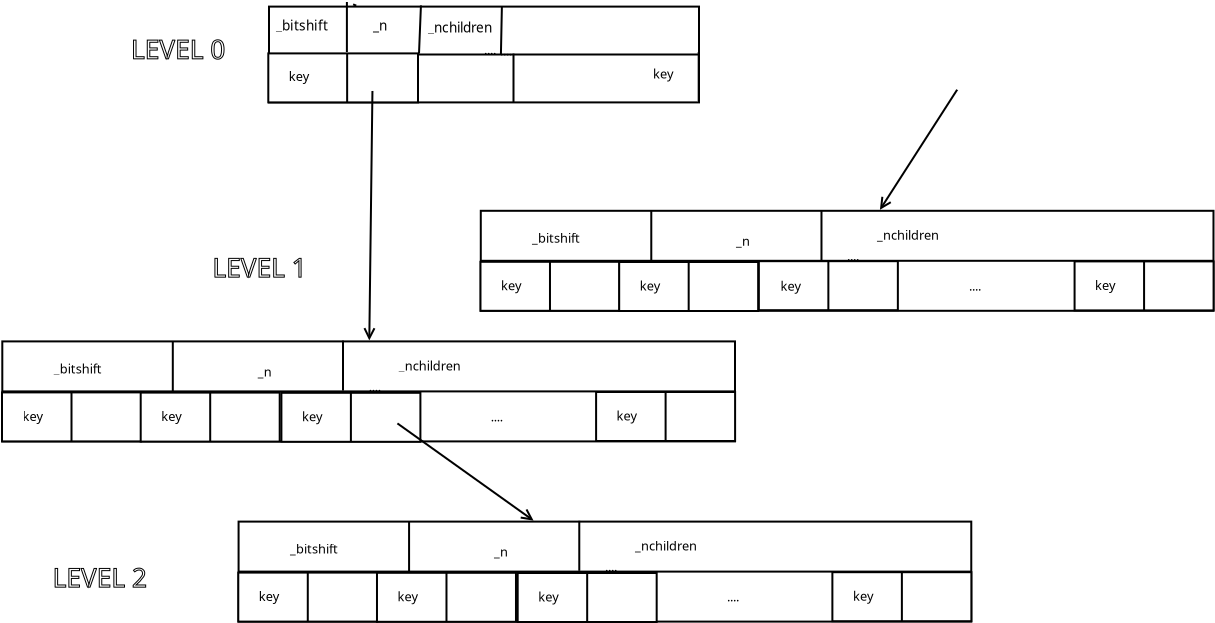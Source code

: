 <?xml version="1.0" encoding="UTF-8"?>
<dia:diagram xmlns:dia="http://www.lysator.liu.se/~alla/dia/">
  <dia:layer name="Background" visible="true" active="true">
    <dia:object type="Standard - Box" version="0" id="O0">
      <dia:attribute name="obj_pos">
        <dia:point val="4.87,6.31"/>
      </dia:attribute>
      <dia:attribute name="obj_bb">
        <dia:rectangle val="4.82,6.26;26.42,11.15"/>
      </dia:attribute>
      <dia:attribute name="elem_corner">
        <dia:point val="4.87,6.31"/>
      </dia:attribute>
      <dia:attribute name="elem_width">
        <dia:real val="21.5"/>
      </dia:attribute>
      <dia:attribute name="elem_height">
        <dia:real val="4.79"/>
      </dia:attribute>
      <dia:attribute name="show_background">
        <dia:boolean val="true"/>
      </dia:attribute>
    </dia:object>
    <dia:object type="Standard - Line" version="0" id="O1">
      <dia:attribute name="obj_pos">
        <dia:point val="4.87,8.705"/>
      </dia:attribute>
      <dia:attribute name="obj_bb">
        <dia:rectangle val="4.82,8.655;26.42,8.755"/>
      </dia:attribute>
      <dia:attribute name="conn_endpoints">
        <dia:point val="4.87,8.705"/>
        <dia:point val="26.37,8.705"/>
      </dia:attribute>
      <dia:attribute name="numcp">
        <dia:int val="1"/>
      </dia:attribute>
      <dia:connections>
        <dia:connection handle="0" to="O0" connection="3"/>
        <dia:connection handle="1" to="O0" connection="4"/>
      </dia:connections>
    </dia:object>
    <dia:object type="Standard - Line" version="0" id="O2">
      <dia:attribute name="obj_pos">
        <dia:point val="15.62,8.705"/>
      </dia:attribute>
      <dia:attribute name="obj_bb">
        <dia:rectangle val="15.62,8.705;15.62,8.705"/>
      </dia:attribute>
      <dia:attribute name="conn_endpoints">
        <dia:point val="15.62,8.705"/>
        <dia:point val="15.62,8.705"/>
      </dia:attribute>
      <dia:attribute name="numcp">
        <dia:int val="1"/>
      </dia:attribute>
      <dia:connections>
        <dia:connection handle="0" to="O0" connection="8"/>
        <dia:connection handle="1" to="O0" connection="8"/>
      </dia:connections>
    </dia:object>
    <dia:object type="Standard - Line" version="0" id="O3">
      <dia:attribute name="obj_pos">
        <dia:point val="15.62,8.705"/>
      </dia:attribute>
      <dia:attribute name="obj_bb">
        <dia:rectangle val="15.62,8.705;15.62,8.705"/>
      </dia:attribute>
      <dia:attribute name="conn_endpoints">
        <dia:point val="15.62,8.705"/>
        <dia:point val="15.62,8.705"/>
      </dia:attribute>
      <dia:attribute name="numcp">
        <dia:int val="1"/>
      </dia:attribute>
      <dia:connections>
        <dia:connection handle="0" to="O0" connection="8"/>
        <dia:connection handle="1" to="O0" connection="8"/>
      </dia:connections>
    </dia:object>
    <dia:object type="Standard - Line" version="0" id="O4">
      <dia:attribute name="obj_pos">
        <dia:point val="15.62,8.705"/>
      </dia:attribute>
      <dia:attribute name="obj_bb">
        <dia:rectangle val="15.62,8.705;15.62,8.705"/>
      </dia:attribute>
      <dia:attribute name="conn_endpoints">
        <dia:point val="15.62,8.705"/>
        <dia:point val="15.62,8.705"/>
      </dia:attribute>
      <dia:attribute name="numcp">
        <dia:int val="1"/>
      </dia:attribute>
      <dia:connections>
        <dia:connection handle="0" to="O0" connection="8"/>
        <dia:connection handle="1" to="O0" connection="8"/>
      </dia:connections>
    </dia:object>
    <dia:object type="Standard - Line" version="0" id="O5">
      <dia:attribute name="obj_pos">
        <dia:point val="15.62,8.705"/>
      </dia:attribute>
      <dia:attribute name="obj_bb">
        <dia:rectangle val="15.62,8.705;15.62,8.705"/>
      </dia:attribute>
      <dia:attribute name="conn_endpoints">
        <dia:point val="15.62,8.705"/>
        <dia:point val="15.62,8.705"/>
      </dia:attribute>
      <dia:attribute name="numcp">
        <dia:int val="1"/>
      </dia:attribute>
      <dia:connections>
        <dia:connection handle="0" to="O0" connection="8"/>
        <dia:connection handle="1" to="O0" connection="8"/>
      </dia:connections>
    </dia:object>
    <dia:object type="Standard - Line" version="0" id="O6">
      <dia:attribute name="obj_pos">
        <dia:point val="9.075,6.2"/>
      </dia:attribute>
      <dia:attribute name="obj_bb">
        <dia:rectangle val="9.01,6.135;9.298,6.325"/>
      </dia:attribute>
      <dia:attribute name="conn_endpoints">
        <dia:point val="9.075,6.2"/>
        <dia:point val="9.233,6.261"/>
      </dia:attribute>
      <dia:attribute name="numcp">
        <dia:int val="1"/>
      </dia:attribute>
      <dia:connections>
        <dia:connection handle="1" to="O0" connection="8"/>
      </dia:connections>
    </dia:object>
    <dia:object type="Standard - Box" version="0" id="O7">
      <dia:attribute name="obj_pos">
        <dia:point val="4.835,8.65"/>
      </dia:attribute>
      <dia:attribute name="obj_bb">
        <dia:rectangle val="4.785,8.6;12.37,11.15"/>
      </dia:attribute>
      <dia:attribute name="elem_corner">
        <dia:point val="4.835,8.65"/>
      </dia:attribute>
      <dia:attribute name="elem_width">
        <dia:real val="7.485"/>
      </dia:attribute>
      <dia:attribute name="elem_height">
        <dia:real val="2.45"/>
      </dia:attribute>
      <dia:attribute name="show_background">
        <dia:boolean val="true"/>
      </dia:attribute>
    </dia:object>
    <dia:object type="Standard - Line" version="0" id="O8">
      <dia:attribute name="obj_pos">
        <dia:point val="8.777,8.65"/>
      </dia:attribute>
      <dia:attribute name="obj_bb">
        <dia:rectangle val="8.727,8.6;8.828,11.15"/>
      </dia:attribute>
      <dia:attribute name="conn_endpoints">
        <dia:point val="8.777,8.65"/>
        <dia:point val="8.777,11.1"/>
      </dia:attribute>
      <dia:attribute name="numcp">
        <dia:int val="1"/>
      </dia:attribute>
    </dia:object>
    <dia:object type="Standard - Text" version="1" id="O9">
      <dia:attribute name="obj_pos">
        <dia:point val="9.301,9.83"/>
      </dia:attribute>
      <dia:attribute name="obj_bb">
        <dia:rectangle val="9.301,9.235;9.301,9.982"/>
      </dia:attribute>
      <dia:attribute name="text">
        <dia:composite type="text">
          <dia:attribute name="string">
            <dia:string>##</dia:string>
          </dia:attribute>
          <dia:attribute name="font">
            <dia:font family="sans" style="0" name="Helvetica"/>
          </dia:attribute>
          <dia:attribute name="height">
            <dia:real val="0.8"/>
          </dia:attribute>
          <dia:attribute name="pos">
            <dia:point val="9.301,9.83"/>
          </dia:attribute>
          <dia:attribute name="color">
            <dia:color val="#000000"/>
          </dia:attribute>
          <dia:attribute name="alignment">
            <dia:enum val="0"/>
          </dia:attribute>
        </dia:composite>
      </dia:attribute>
      <dia:attribute name="valign">
        <dia:enum val="3"/>
      </dia:attribute>
      <dia:connections>
        <dia:connection handle="0" to="O113" connection="3"/>
      </dia:connections>
    </dia:object>
    <dia:object type="Standard - Text" version="1" id="O10">
      <dia:attribute name="obj_pos">
        <dia:point val="5.86,10.025"/>
      </dia:attribute>
      <dia:attribute name="obj_bb">
        <dia:rectangle val="5.86,9.43;6.982,10.977"/>
      </dia:attribute>
      <dia:attribute name="text">
        <dia:composite type="text">
          <dia:attribute name="string">
            <dia:string>#key
#</dia:string>
          </dia:attribute>
          <dia:attribute name="font">
            <dia:font family="sans" style="0" name="Helvetica"/>
          </dia:attribute>
          <dia:attribute name="height">
            <dia:real val="0.8"/>
          </dia:attribute>
          <dia:attribute name="pos">
            <dia:point val="5.86,10.025"/>
          </dia:attribute>
          <dia:attribute name="color">
            <dia:color val="#000000"/>
          </dia:attribute>
          <dia:attribute name="alignment">
            <dia:enum val="0"/>
          </dia:attribute>
        </dia:composite>
      </dia:attribute>
      <dia:attribute name="valign">
        <dia:enum val="3"/>
      </dia:attribute>
    </dia:object>
    <dia:object type="Standard - Line" version="0" id="O11">
      <dia:attribute name="obj_pos">
        <dia:point val="17.095,8.66"/>
      </dia:attribute>
      <dia:attribute name="obj_bb">
        <dia:rectangle val="17.045,8.61;17.145,11.16"/>
      </dia:attribute>
      <dia:attribute name="conn_endpoints">
        <dia:point val="17.095,8.66"/>
        <dia:point val="17.095,11.11"/>
      </dia:attribute>
      <dia:attribute name="numcp">
        <dia:int val="1"/>
      </dia:attribute>
    </dia:object>
    <dia:object type="Standard - Text" version="1" id="O12">
      <dia:attribute name="obj_pos">
        <dia:point val="15.62,8.705"/>
      </dia:attribute>
      <dia:attribute name="obj_bb">
        <dia:rectangle val="15.62,8.11;15.62,8.857"/>
      </dia:attribute>
      <dia:attribute name="text">
        <dia:composite type="text">
          <dia:attribute name="string">
            <dia:string>##</dia:string>
          </dia:attribute>
          <dia:attribute name="font">
            <dia:font family="sans" style="0" name="Helvetica"/>
          </dia:attribute>
          <dia:attribute name="height">
            <dia:real val="0.8"/>
          </dia:attribute>
          <dia:attribute name="pos">
            <dia:point val="15.62,8.705"/>
          </dia:attribute>
          <dia:attribute name="color">
            <dia:color val="#000000"/>
          </dia:attribute>
          <dia:attribute name="alignment">
            <dia:enum val="0"/>
          </dia:attribute>
        </dia:composite>
      </dia:attribute>
      <dia:attribute name="valign">
        <dia:enum val="3"/>
      </dia:attribute>
      <dia:connections>
        <dia:connection handle="0" to="O0" connection="8"/>
      </dia:connections>
    </dia:object>
    <dia:object type="Standard - Line" version="0" id="O13">
      <dia:attribute name="obj_pos">
        <dia:point val="26.355,8.58"/>
      </dia:attribute>
      <dia:attribute name="obj_bb">
        <dia:rectangle val="26.305,8.53;26.405,11.08"/>
      </dia:attribute>
      <dia:attribute name="conn_endpoints">
        <dia:point val="26.355,8.58"/>
        <dia:point val="26.355,11.03"/>
      </dia:attribute>
      <dia:attribute name="numcp">
        <dia:int val="1"/>
      </dia:attribute>
    </dia:object>
    <dia:object type="Standard - Text" version="1" id="O14">
      <dia:attribute name="obj_pos">
        <dia:point val="24.065,9.905"/>
      </dia:attribute>
      <dia:attribute name="obj_bb">
        <dia:rectangle val="24.065,9.31;25.188,10.857"/>
      </dia:attribute>
      <dia:attribute name="text">
        <dia:composite type="text">
          <dia:attribute name="string">
            <dia:string>#key
#</dia:string>
          </dia:attribute>
          <dia:attribute name="font">
            <dia:font family="sans" style="0" name="Helvetica"/>
          </dia:attribute>
          <dia:attribute name="height">
            <dia:real val="0.8"/>
          </dia:attribute>
          <dia:attribute name="pos">
            <dia:point val="24.065,9.905"/>
          </dia:attribute>
          <dia:attribute name="color">
            <dia:color val="#000000"/>
          </dia:attribute>
          <dia:attribute name="alignment">
            <dia:enum val="0"/>
          </dia:attribute>
        </dia:composite>
      </dia:attribute>
      <dia:attribute name="valign">
        <dia:enum val="3"/>
      </dia:attribute>
    </dia:object>
    <dia:object type="Standard - Text" version="1" id="O15">
      <dia:attribute name="obj_pos">
        <dia:point val="5.218,7.5"/>
      </dia:attribute>
      <dia:attribute name="obj_bb">
        <dia:rectangle val="5.218,6.867;7.918,7.662"/>
      </dia:attribute>
      <dia:attribute name="text">
        <dia:composite type="text">
          <dia:attribute name="string">
            <dia:string>#_bitshift#</dia:string>
          </dia:attribute>
          <dia:attribute name="font">
            <dia:font family="sans" style="0" name="Helvetica"/>
          </dia:attribute>
          <dia:attribute name="height">
            <dia:real val="0.849"/>
          </dia:attribute>
          <dia:attribute name="pos">
            <dia:point val="5.218,7.5"/>
          </dia:attribute>
          <dia:attribute name="color">
            <dia:color val="#000000"/>
          </dia:attribute>
          <dia:attribute name="alignment">
            <dia:enum val="0"/>
          </dia:attribute>
        </dia:composite>
      </dia:attribute>
      <dia:attribute name="valign">
        <dia:enum val="3"/>
      </dia:attribute>
    </dia:object>
    <dia:object type="Standard - Text" version="1" id="O16">
      <dia:attribute name="obj_pos">
        <dia:point val="10.068,7.5"/>
      </dia:attribute>
      <dia:attribute name="obj_bb">
        <dia:rectangle val="10.068,6.87;10.835,7.66"/>
      </dia:attribute>
      <dia:attribute name="text">
        <dia:composite type="text">
          <dia:attribute name="string">
            <dia:string>#_n#</dia:string>
          </dia:attribute>
          <dia:attribute name="font">
            <dia:font family="sans" style="0" name="Helvetica"/>
          </dia:attribute>
          <dia:attribute name="height">
            <dia:real val="0.847"/>
          </dia:attribute>
          <dia:attribute name="pos">
            <dia:point val="10.068,7.5"/>
          </dia:attribute>
          <dia:attribute name="color">
            <dia:color val="#000000"/>
          </dia:attribute>
          <dia:attribute name="alignment">
            <dia:enum val="0"/>
          </dia:attribute>
        </dia:composite>
      </dia:attribute>
      <dia:attribute name="valign">
        <dia:enum val="3"/>
      </dia:attribute>
    </dia:object>
    <dia:object type="Standard - Text" version="1" id="O17">
      <dia:attribute name="obj_pos">
        <dia:point val="12.818,7.6"/>
      </dia:attribute>
      <dia:attribute name="obj_bb">
        <dia:rectangle val="12.818,6.97;16.302,8.607"/>
      </dia:attribute>
      <dia:attribute name="text">
        <dia:composite type="text">
          <dia:attribute name="string">
            <dia:string>#_nchildren
#</dia:string>
          </dia:attribute>
          <dia:attribute name="font">
            <dia:font family="sans" style="0" name="Helvetica"/>
          </dia:attribute>
          <dia:attribute name="height">
            <dia:real val="0.847"/>
          </dia:attribute>
          <dia:attribute name="pos">
            <dia:point val="12.818,7.6"/>
          </dia:attribute>
          <dia:attribute name="color">
            <dia:color val="#000000"/>
          </dia:attribute>
          <dia:attribute name="alignment">
            <dia:enum val="0"/>
          </dia:attribute>
        </dia:composite>
      </dia:attribute>
      <dia:attribute name="valign">
        <dia:enum val="3"/>
      </dia:attribute>
    </dia:object>
    <dia:object type="Standard - Text" version="1" id="O18">
      <dia:attribute name="obj_pos">
        <dia:point val="16.42,8.755"/>
      </dia:attribute>
      <dia:attribute name="obj_bb">
        <dia:rectangle val="16.42,8.16;17.23,8.908"/>
      </dia:attribute>
      <dia:attribute name="text">
        <dia:composite type="text">
          <dia:attribute name="string">
            <dia:string>#....#</dia:string>
          </dia:attribute>
          <dia:attribute name="font">
            <dia:font family="sans" style="0" name="Helvetica"/>
          </dia:attribute>
          <dia:attribute name="height">
            <dia:real val="0.8"/>
          </dia:attribute>
          <dia:attribute name="pos">
            <dia:point val="16.42,8.755"/>
          </dia:attribute>
          <dia:attribute name="color">
            <dia:color val="#000000"/>
          </dia:attribute>
          <dia:attribute name="alignment">
            <dia:enum val="0"/>
          </dia:attribute>
        </dia:composite>
      </dia:attribute>
      <dia:attribute name="valign">
        <dia:enum val="3"/>
      </dia:attribute>
    </dia:object>
    <dia:object type="Standard - Text" version="1" id="O19">
      <dia:attribute name="obj_pos">
        <dia:point val="15.62,8.705"/>
      </dia:attribute>
      <dia:attribute name="obj_bb">
        <dia:rectangle val="15.62,8.11;16.43,8.857"/>
      </dia:attribute>
      <dia:attribute name="text">
        <dia:composite type="text">
          <dia:attribute name="string">
            <dia:string>#....#</dia:string>
          </dia:attribute>
          <dia:attribute name="font">
            <dia:font family="sans" style="0" name="Helvetica"/>
          </dia:attribute>
          <dia:attribute name="height">
            <dia:real val="0.8"/>
          </dia:attribute>
          <dia:attribute name="pos">
            <dia:point val="15.62,8.705"/>
          </dia:attribute>
          <dia:attribute name="color">
            <dia:color val="#000000"/>
          </dia:attribute>
          <dia:attribute name="alignment">
            <dia:enum val="0"/>
          </dia:attribute>
        </dia:composite>
      </dia:attribute>
      <dia:attribute name="valign">
        <dia:enum val="3"/>
      </dia:attribute>
      <dia:connections>
        <dia:connection handle="0" to="O0" connection="8"/>
      </dia:connections>
    </dia:object>
    <dia:object type="Standard - Box" version="0" id="O20">
      <dia:attribute name="obj_pos">
        <dia:point val="-8.465,23.05"/>
      </dia:attribute>
      <dia:attribute name="obj_bb">
        <dia:rectangle val="-8.515,23;28.22,28.1"/>
      </dia:attribute>
      <dia:attribute name="elem_corner">
        <dia:point val="-8.465,23.05"/>
      </dia:attribute>
      <dia:attribute name="elem_width">
        <dia:real val="36.635"/>
      </dia:attribute>
      <dia:attribute name="elem_height">
        <dia:real val="5"/>
      </dia:attribute>
      <dia:attribute name="show_background">
        <dia:boolean val="true"/>
      </dia:attribute>
    </dia:object>
    <dia:object type="Standard - Line" version="0" id="O21">
      <dia:attribute name="obj_pos">
        <dia:point val="-8.465,25.55"/>
      </dia:attribute>
      <dia:attribute name="obj_bb">
        <dia:rectangle val="-8.515,25.5;28.22,25.6"/>
      </dia:attribute>
      <dia:attribute name="conn_endpoints">
        <dia:point val="-8.465,25.55"/>
        <dia:point val="28.17,25.55"/>
      </dia:attribute>
      <dia:attribute name="numcp">
        <dia:int val="1"/>
      </dia:attribute>
      <dia:connections>
        <dia:connection handle="0" to="O20" connection="3"/>
        <dia:connection handle="1" to="O20" connection="4"/>
      </dia:connections>
    </dia:object>
    <dia:object type="Standard - Line" version="0" id="O22">
      <dia:attribute name="obj_pos">
        <dia:point val="9.852,25.55"/>
      </dia:attribute>
      <dia:attribute name="obj_bb">
        <dia:rectangle val="9.852,25.55;9.852,25.55"/>
      </dia:attribute>
      <dia:attribute name="conn_endpoints">
        <dia:point val="9.852,25.55"/>
        <dia:point val="9.852,25.55"/>
      </dia:attribute>
      <dia:attribute name="numcp">
        <dia:int val="1"/>
      </dia:attribute>
      <dia:connections>
        <dia:connection handle="0" to="O20" connection="8"/>
        <dia:connection handle="1" to="O20" connection="8"/>
      </dia:connections>
    </dia:object>
    <dia:object type="Standard - Line" version="0" id="O23">
      <dia:attribute name="obj_pos">
        <dia:point val="9.852,25.55"/>
      </dia:attribute>
      <dia:attribute name="obj_bb">
        <dia:rectangle val="9.852,25.55;9.852,25.55"/>
      </dia:attribute>
      <dia:attribute name="conn_endpoints">
        <dia:point val="9.852,25.55"/>
        <dia:point val="9.852,25.55"/>
      </dia:attribute>
      <dia:attribute name="numcp">
        <dia:int val="1"/>
      </dia:attribute>
      <dia:connections>
        <dia:connection handle="0" to="O20" connection="8"/>
        <dia:connection handle="1" to="O20" connection="8"/>
      </dia:connections>
    </dia:object>
    <dia:object type="Standard - Line" version="0" id="O24">
      <dia:attribute name="obj_pos">
        <dia:point val="9.852,25.55"/>
      </dia:attribute>
      <dia:attribute name="obj_bb">
        <dia:rectangle val="9.852,25.55;9.852,25.55"/>
      </dia:attribute>
      <dia:attribute name="conn_endpoints">
        <dia:point val="9.852,25.55"/>
        <dia:point val="9.852,25.55"/>
      </dia:attribute>
      <dia:attribute name="numcp">
        <dia:int val="1"/>
      </dia:attribute>
      <dia:connections>
        <dia:connection handle="0" to="O20" connection="8"/>
        <dia:connection handle="1" to="O20" connection="8"/>
      </dia:connections>
    </dia:object>
    <dia:object type="Standard - Line" version="0" id="O25">
      <dia:attribute name="obj_pos">
        <dia:point val="9.852,25.55"/>
      </dia:attribute>
      <dia:attribute name="obj_bb">
        <dia:rectangle val="9.852,25.55;9.852,25.55"/>
      </dia:attribute>
      <dia:attribute name="conn_endpoints">
        <dia:point val="9.852,25.55"/>
        <dia:point val="9.852,25.55"/>
      </dia:attribute>
      <dia:attribute name="numcp">
        <dia:int val="1"/>
      </dia:attribute>
      <dia:connections>
        <dia:connection handle="0" to="O20" connection="8"/>
        <dia:connection handle="1" to="O20" connection="8"/>
      </dia:connections>
    </dia:object>
    <dia:object type="Standard - Line" version="0" id="O26">
      <dia:attribute name="obj_pos">
        <dia:point val="0.06,23.05"/>
      </dia:attribute>
      <dia:attribute name="obj_bb">
        <dia:rectangle val="0.01,23;0.11,25.6"/>
      </dia:attribute>
      <dia:attribute name="conn_endpoints">
        <dia:point val="0.06,23.05"/>
        <dia:point val="0.06,25.55"/>
      </dia:attribute>
      <dia:attribute name="numcp">
        <dia:int val="1"/>
      </dia:attribute>
    </dia:object>
    <dia:object type="Standard - Line" version="0" id="O27">
      <dia:attribute name="obj_pos">
        <dia:point val="8.57,23.01"/>
      </dia:attribute>
      <dia:attribute name="obj_bb">
        <dia:rectangle val="8.52,22.96;8.62,25.56"/>
      </dia:attribute>
      <dia:attribute name="conn_endpoints">
        <dia:point val="8.57,23.01"/>
        <dia:point val="8.57,25.51"/>
      </dia:attribute>
      <dia:attribute name="numcp">
        <dia:int val="1"/>
      </dia:attribute>
    </dia:object>
    <dia:object type="Standard - Box" version="0" id="O28">
      <dia:attribute name="obj_pos">
        <dia:point val="-8.48,25.6"/>
      </dia:attribute>
      <dia:attribute name="obj_bb">
        <dia:rectangle val="-8.53,25.55;-1.48,28.1"/>
      </dia:attribute>
      <dia:attribute name="elem_corner">
        <dia:point val="-8.48,25.6"/>
      </dia:attribute>
      <dia:attribute name="elem_width">
        <dia:real val="6.95"/>
      </dia:attribute>
      <dia:attribute name="elem_height">
        <dia:real val="2.45"/>
      </dia:attribute>
      <dia:attribute name="show_background">
        <dia:boolean val="true"/>
      </dia:attribute>
    </dia:object>
    <dia:object type="Standard - Line" version="0" id="O29">
      <dia:attribute name="obj_pos">
        <dia:point val="-5.005,25.6"/>
      </dia:attribute>
      <dia:attribute name="obj_bb">
        <dia:rectangle val="-5.055,25.55;-4.955,28.1"/>
      </dia:attribute>
      <dia:attribute name="conn_endpoints">
        <dia:point val="-5.005,25.6"/>
        <dia:point val="-5.005,28.05"/>
      </dia:attribute>
      <dia:attribute name="numcp">
        <dia:int val="1"/>
      </dia:attribute>
      <dia:connections>
        <dia:connection handle="0" to="O28" connection="1"/>
        <dia:connection handle="1" to="O28" connection="6"/>
      </dia:connections>
    </dia:object>
    <dia:object type="Standard - Text" version="1" id="O30">
      <dia:attribute name="obj_pos">
        <dia:point val="-5.005,26.825"/>
      </dia:attribute>
      <dia:attribute name="obj_bb">
        <dia:rectangle val="-5.005,26.23;-5.005,26.977"/>
      </dia:attribute>
      <dia:attribute name="text">
        <dia:composite type="text">
          <dia:attribute name="string">
            <dia:string>##</dia:string>
          </dia:attribute>
          <dia:attribute name="font">
            <dia:font family="sans" style="0" name="Helvetica"/>
          </dia:attribute>
          <dia:attribute name="height">
            <dia:real val="0.8"/>
          </dia:attribute>
          <dia:attribute name="pos">
            <dia:point val="-5.005,26.825"/>
          </dia:attribute>
          <dia:attribute name="color">
            <dia:color val="#000000"/>
          </dia:attribute>
          <dia:attribute name="alignment">
            <dia:enum val="0"/>
          </dia:attribute>
        </dia:composite>
      </dia:attribute>
      <dia:attribute name="valign">
        <dia:enum val="3"/>
      </dia:attribute>
      <dia:connections>
        <dia:connection handle="0" to="O28" connection="8"/>
      </dia:connections>
    </dia:object>
    <dia:object type="Standard - Text" version="1" id="O31">
      <dia:attribute name="obj_pos">
        <dia:point val="-7.455,27.025"/>
      </dia:attribute>
      <dia:attribute name="obj_bb">
        <dia:rectangle val="-7.455,26.43;-6.332,27.977"/>
      </dia:attribute>
      <dia:attribute name="text">
        <dia:composite type="text">
          <dia:attribute name="string">
            <dia:string>#key
#</dia:string>
          </dia:attribute>
          <dia:attribute name="font">
            <dia:font family="sans" style="0" name="Helvetica"/>
          </dia:attribute>
          <dia:attribute name="height">
            <dia:real val="0.8"/>
          </dia:attribute>
          <dia:attribute name="pos">
            <dia:point val="-7.455,27.025"/>
          </dia:attribute>
          <dia:attribute name="color">
            <dia:color val="#000000"/>
          </dia:attribute>
          <dia:attribute name="alignment">
            <dia:enum val="0"/>
          </dia:attribute>
        </dia:composite>
      </dia:attribute>
      <dia:attribute name="valign">
        <dia:enum val="3"/>
      </dia:attribute>
    </dia:object>
    <dia:object type="Standard - Box" version="0" id="O32">
      <dia:attribute name="obj_pos">
        <dia:point val="-1.545,25.61"/>
      </dia:attribute>
      <dia:attribute name="obj_bb">
        <dia:rectangle val="-1.595,25.56;5.455,28.11"/>
      </dia:attribute>
      <dia:attribute name="elem_corner">
        <dia:point val="-1.545,25.61"/>
      </dia:attribute>
      <dia:attribute name="elem_width">
        <dia:real val="6.95"/>
      </dia:attribute>
      <dia:attribute name="elem_height">
        <dia:real val="2.45"/>
      </dia:attribute>
      <dia:attribute name="show_background">
        <dia:boolean val="true"/>
      </dia:attribute>
    </dia:object>
    <dia:object type="Standard - Line" version="0" id="O33">
      <dia:attribute name="obj_pos">
        <dia:point val="1.93,25.61"/>
      </dia:attribute>
      <dia:attribute name="obj_bb">
        <dia:rectangle val="1.88,25.56;1.98,28.11"/>
      </dia:attribute>
      <dia:attribute name="conn_endpoints">
        <dia:point val="1.93,25.61"/>
        <dia:point val="1.93,28.06"/>
      </dia:attribute>
      <dia:attribute name="numcp">
        <dia:int val="1"/>
      </dia:attribute>
      <dia:connections>
        <dia:connection handle="0" to="O32" connection="1"/>
        <dia:connection handle="1" to="O32" connection="6"/>
      </dia:connections>
    </dia:object>
    <dia:object type="Standard - Text" version="1" id="O34">
      <dia:attribute name="obj_pos">
        <dia:point val="1.93,26.835"/>
      </dia:attribute>
      <dia:attribute name="obj_bb">
        <dia:rectangle val="1.93,26.24;1.93,26.988"/>
      </dia:attribute>
      <dia:attribute name="text">
        <dia:composite type="text">
          <dia:attribute name="string">
            <dia:string>##</dia:string>
          </dia:attribute>
          <dia:attribute name="font">
            <dia:font family="sans" style="0" name="Helvetica"/>
          </dia:attribute>
          <dia:attribute name="height">
            <dia:real val="0.8"/>
          </dia:attribute>
          <dia:attribute name="pos">
            <dia:point val="1.93,26.835"/>
          </dia:attribute>
          <dia:attribute name="color">
            <dia:color val="#000000"/>
          </dia:attribute>
          <dia:attribute name="alignment">
            <dia:enum val="0"/>
          </dia:attribute>
        </dia:composite>
      </dia:attribute>
      <dia:attribute name="valign">
        <dia:enum val="3"/>
      </dia:attribute>
      <dia:connections>
        <dia:connection handle="0" to="O32" connection="8"/>
      </dia:connections>
    </dia:object>
    <dia:object type="Standard - Text" version="1" id="O35">
      <dia:attribute name="obj_pos">
        <dia:point val="-0.52,27.035"/>
      </dia:attribute>
      <dia:attribute name="obj_bb">
        <dia:rectangle val="-0.52,26.44;0.603,27.988"/>
      </dia:attribute>
      <dia:attribute name="text">
        <dia:composite type="text">
          <dia:attribute name="string">
            <dia:string>#key
#</dia:string>
          </dia:attribute>
          <dia:attribute name="font">
            <dia:font family="sans" style="0" name="Helvetica"/>
          </dia:attribute>
          <dia:attribute name="height">
            <dia:real val="0.8"/>
          </dia:attribute>
          <dia:attribute name="pos">
            <dia:point val="-0.52,27.035"/>
          </dia:attribute>
          <dia:attribute name="color">
            <dia:color val="#000000"/>
          </dia:attribute>
          <dia:attribute name="alignment">
            <dia:enum val="0"/>
          </dia:attribute>
        </dia:composite>
      </dia:attribute>
      <dia:attribute name="valign">
        <dia:enum val="3"/>
      </dia:attribute>
    </dia:object>
    <dia:object type="Standard - Box" version="0" id="O36">
      <dia:attribute name="obj_pos">
        <dia:point val="5.49,25.62"/>
      </dia:attribute>
      <dia:attribute name="obj_bb">
        <dia:rectangle val="5.44,25.57;12.49,28.12"/>
      </dia:attribute>
      <dia:attribute name="elem_corner">
        <dia:point val="5.49,25.62"/>
      </dia:attribute>
      <dia:attribute name="elem_width">
        <dia:real val="6.95"/>
      </dia:attribute>
      <dia:attribute name="elem_height">
        <dia:real val="2.45"/>
      </dia:attribute>
      <dia:attribute name="show_background">
        <dia:boolean val="true"/>
      </dia:attribute>
    </dia:object>
    <dia:object type="Standard - Line" version="0" id="O37">
      <dia:attribute name="obj_pos">
        <dia:point val="8.965,25.62"/>
      </dia:attribute>
      <dia:attribute name="obj_bb">
        <dia:rectangle val="8.915,25.57;9.015,28.12"/>
      </dia:attribute>
      <dia:attribute name="conn_endpoints">
        <dia:point val="8.965,25.62"/>
        <dia:point val="8.965,28.07"/>
      </dia:attribute>
      <dia:attribute name="numcp">
        <dia:int val="1"/>
      </dia:attribute>
      <dia:connections>
        <dia:connection handle="0" to="O36" connection="1"/>
        <dia:connection handle="1" to="O36" connection="6"/>
      </dia:connections>
    </dia:object>
    <dia:object type="Standard - Text" version="1" id="O38">
      <dia:attribute name="obj_pos">
        <dia:point val="8.965,26.845"/>
      </dia:attribute>
      <dia:attribute name="obj_bb">
        <dia:rectangle val="8.965,26.25;8.965,26.997"/>
      </dia:attribute>
      <dia:attribute name="text">
        <dia:composite type="text">
          <dia:attribute name="string">
            <dia:string>##</dia:string>
          </dia:attribute>
          <dia:attribute name="font">
            <dia:font family="sans" style="0" name="Helvetica"/>
          </dia:attribute>
          <dia:attribute name="height">
            <dia:real val="0.8"/>
          </dia:attribute>
          <dia:attribute name="pos">
            <dia:point val="8.965,26.845"/>
          </dia:attribute>
          <dia:attribute name="color">
            <dia:color val="#000000"/>
          </dia:attribute>
          <dia:attribute name="alignment">
            <dia:enum val="0"/>
          </dia:attribute>
        </dia:composite>
      </dia:attribute>
      <dia:attribute name="valign">
        <dia:enum val="3"/>
      </dia:attribute>
      <dia:connections>
        <dia:connection handle="0" to="O36" connection="8"/>
      </dia:connections>
    </dia:object>
    <dia:object type="Standard - Text" version="1" id="O39">
      <dia:attribute name="obj_pos">
        <dia:point val="6.515,27.045"/>
      </dia:attribute>
      <dia:attribute name="obj_bb">
        <dia:rectangle val="6.515,26.45;7.638,27.997"/>
      </dia:attribute>
      <dia:attribute name="text">
        <dia:composite type="text">
          <dia:attribute name="string">
            <dia:string>#key
#</dia:string>
          </dia:attribute>
          <dia:attribute name="font">
            <dia:font family="sans" style="0" name="Helvetica"/>
          </dia:attribute>
          <dia:attribute name="height">
            <dia:real val="0.8"/>
          </dia:attribute>
          <dia:attribute name="pos">
            <dia:point val="6.515,27.045"/>
          </dia:attribute>
          <dia:attribute name="color">
            <dia:color val="#000000"/>
          </dia:attribute>
          <dia:attribute name="alignment">
            <dia:enum val="0"/>
          </dia:attribute>
        </dia:composite>
      </dia:attribute>
      <dia:attribute name="valign">
        <dia:enum val="3"/>
      </dia:attribute>
    </dia:object>
    <dia:object type="Standard - Box" version="0" id="O40">
      <dia:attribute name="obj_pos">
        <dia:point val="21.225,25.58"/>
      </dia:attribute>
      <dia:attribute name="obj_bb">
        <dia:rectangle val="21.175,25.53;28.225,28.08"/>
      </dia:attribute>
      <dia:attribute name="elem_corner">
        <dia:point val="21.225,25.58"/>
      </dia:attribute>
      <dia:attribute name="elem_width">
        <dia:real val="6.95"/>
      </dia:attribute>
      <dia:attribute name="elem_height">
        <dia:real val="2.45"/>
      </dia:attribute>
      <dia:attribute name="show_background">
        <dia:boolean val="true"/>
      </dia:attribute>
    </dia:object>
    <dia:object type="Standard - Line" version="0" id="O41">
      <dia:attribute name="obj_pos">
        <dia:point val="24.7,25.58"/>
      </dia:attribute>
      <dia:attribute name="obj_bb">
        <dia:rectangle val="24.65,25.53;24.75,28.08"/>
      </dia:attribute>
      <dia:attribute name="conn_endpoints">
        <dia:point val="24.7,25.58"/>
        <dia:point val="24.7,28.03"/>
      </dia:attribute>
      <dia:attribute name="numcp">
        <dia:int val="1"/>
      </dia:attribute>
      <dia:connections>
        <dia:connection handle="0" to="O40" connection="1"/>
        <dia:connection handle="1" to="O40" connection="6"/>
      </dia:connections>
    </dia:object>
    <dia:object type="Standard - Text" version="1" id="O42">
      <dia:attribute name="obj_pos">
        <dia:point val="24.7,26.805"/>
      </dia:attribute>
      <dia:attribute name="obj_bb">
        <dia:rectangle val="24.7,26.21;24.7,26.957"/>
      </dia:attribute>
      <dia:attribute name="text">
        <dia:composite type="text">
          <dia:attribute name="string">
            <dia:string>##</dia:string>
          </dia:attribute>
          <dia:attribute name="font">
            <dia:font family="sans" style="0" name="Helvetica"/>
          </dia:attribute>
          <dia:attribute name="height">
            <dia:real val="0.8"/>
          </dia:attribute>
          <dia:attribute name="pos">
            <dia:point val="24.7,26.805"/>
          </dia:attribute>
          <dia:attribute name="color">
            <dia:color val="#000000"/>
          </dia:attribute>
          <dia:attribute name="alignment">
            <dia:enum val="0"/>
          </dia:attribute>
        </dia:composite>
      </dia:attribute>
      <dia:attribute name="valign">
        <dia:enum val="3"/>
      </dia:attribute>
      <dia:connections>
        <dia:connection handle="0" to="O40" connection="8"/>
      </dia:connections>
    </dia:object>
    <dia:object type="Standard - Text" version="1" id="O43">
      <dia:attribute name="obj_pos">
        <dia:point val="22.25,27.005"/>
      </dia:attribute>
      <dia:attribute name="obj_bb">
        <dia:rectangle val="22.25,26.41;23.372,27.957"/>
      </dia:attribute>
      <dia:attribute name="text">
        <dia:composite type="text">
          <dia:attribute name="string">
            <dia:string>#key
#</dia:string>
          </dia:attribute>
          <dia:attribute name="font">
            <dia:font family="sans" style="0" name="Helvetica"/>
          </dia:attribute>
          <dia:attribute name="height">
            <dia:real val="0.8"/>
          </dia:attribute>
          <dia:attribute name="pos">
            <dia:point val="22.25,27.005"/>
          </dia:attribute>
          <dia:attribute name="color">
            <dia:color val="#000000"/>
          </dia:attribute>
          <dia:attribute name="alignment">
            <dia:enum val="0"/>
          </dia:attribute>
        </dia:composite>
      </dia:attribute>
      <dia:attribute name="valign">
        <dia:enum val="3"/>
      </dia:attribute>
    </dia:object>
    <dia:object type="Standard - Text" version="1" id="O44">
      <dia:attribute name="obj_pos">
        <dia:point val="-5.897,24.65"/>
      </dia:attribute>
      <dia:attribute name="obj_bb">
        <dia:rectangle val="-5.897,24.055;-3.362,24.802"/>
      </dia:attribute>
      <dia:attribute name="text">
        <dia:composite type="text">
          <dia:attribute name="string">
            <dia:string>#_bitshift#</dia:string>
          </dia:attribute>
          <dia:attribute name="font">
            <dia:font family="sans" style="0" name="Helvetica"/>
          </dia:attribute>
          <dia:attribute name="height">
            <dia:real val="0.8"/>
          </dia:attribute>
          <dia:attribute name="pos">
            <dia:point val="-5.897,24.65"/>
          </dia:attribute>
          <dia:attribute name="color">
            <dia:color val="#000000"/>
          </dia:attribute>
          <dia:attribute name="alignment">
            <dia:enum val="0"/>
          </dia:attribute>
        </dia:composite>
      </dia:attribute>
      <dia:attribute name="valign">
        <dia:enum val="3"/>
      </dia:attribute>
    </dia:object>
    <dia:object type="Standard - Text" version="1" id="O45">
      <dia:attribute name="obj_pos">
        <dia:point val="4.303,24.8"/>
      </dia:attribute>
      <dia:attribute name="obj_bb">
        <dia:rectangle val="4.303,24.205;5.027,24.953"/>
      </dia:attribute>
      <dia:attribute name="text">
        <dia:composite type="text">
          <dia:attribute name="string">
            <dia:string>#_n#</dia:string>
          </dia:attribute>
          <dia:attribute name="font">
            <dia:font family="sans" style="0" name="Helvetica"/>
          </dia:attribute>
          <dia:attribute name="height">
            <dia:real val="0.8"/>
          </dia:attribute>
          <dia:attribute name="pos">
            <dia:point val="4.303,24.8"/>
          </dia:attribute>
          <dia:attribute name="color">
            <dia:color val="#000000"/>
          </dia:attribute>
          <dia:attribute name="alignment">
            <dia:enum val="0"/>
          </dia:attribute>
        </dia:composite>
      </dia:attribute>
      <dia:attribute name="valign">
        <dia:enum val="3"/>
      </dia:attribute>
    </dia:object>
    <dia:object type="Standard - Text" version="1" id="O46">
      <dia:attribute name="obj_pos">
        <dia:point val="11.352,24.5"/>
      </dia:attribute>
      <dia:attribute name="obj_bb">
        <dia:rectangle val="11.352,23.905;14.645,25.453"/>
      </dia:attribute>
      <dia:attribute name="text">
        <dia:composite type="text">
          <dia:attribute name="string">
            <dia:string>#_nchildren
#</dia:string>
          </dia:attribute>
          <dia:attribute name="font">
            <dia:font family="sans" style="0" name="Helvetica"/>
          </dia:attribute>
          <dia:attribute name="height">
            <dia:real val="0.8"/>
          </dia:attribute>
          <dia:attribute name="pos">
            <dia:point val="11.352,24.5"/>
          </dia:attribute>
          <dia:attribute name="color">
            <dia:color val="#000000"/>
          </dia:attribute>
          <dia:attribute name="alignment">
            <dia:enum val="0"/>
          </dia:attribute>
        </dia:composite>
      </dia:attribute>
      <dia:attribute name="valign">
        <dia:enum val="3"/>
      </dia:attribute>
    </dia:object>
    <dia:object type="Standard - Text" version="1" id="O47">
      <dia:attribute name="obj_pos">
        <dia:point val="9.852,25.55"/>
      </dia:attribute>
      <dia:attribute name="obj_bb">
        <dia:rectangle val="9.852,24.955;10.662,25.703"/>
      </dia:attribute>
      <dia:attribute name="text">
        <dia:composite type="text">
          <dia:attribute name="string">
            <dia:string>#....#</dia:string>
          </dia:attribute>
          <dia:attribute name="font">
            <dia:font family="sans" style="0" name="Helvetica"/>
          </dia:attribute>
          <dia:attribute name="height">
            <dia:real val="0.8"/>
          </dia:attribute>
          <dia:attribute name="pos">
            <dia:point val="9.852,25.55"/>
          </dia:attribute>
          <dia:attribute name="color">
            <dia:color val="#000000"/>
          </dia:attribute>
          <dia:attribute name="alignment">
            <dia:enum val="0"/>
          </dia:attribute>
        </dia:composite>
      </dia:attribute>
      <dia:attribute name="valign">
        <dia:enum val="3"/>
      </dia:attribute>
      <dia:connections>
        <dia:connection handle="0" to="O20" connection="8"/>
      </dia:connections>
    </dia:object>
    <dia:object type="Standard - Text" version="1" id="O48">
      <dia:attribute name="obj_pos">
        <dia:point val="15.953,27.05"/>
      </dia:attribute>
      <dia:attribute name="obj_bb">
        <dia:rectangle val="15.953,26.455;16.762,27.203"/>
      </dia:attribute>
      <dia:attribute name="text">
        <dia:composite type="text">
          <dia:attribute name="string">
            <dia:string>#....#</dia:string>
          </dia:attribute>
          <dia:attribute name="font">
            <dia:font family="sans" style="0" name="Helvetica"/>
          </dia:attribute>
          <dia:attribute name="height">
            <dia:real val="0.8"/>
          </dia:attribute>
          <dia:attribute name="pos">
            <dia:point val="15.953,27.05"/>
          </dia:attribute>
          <dia:attribute name="color">
            <dia:color val="#000000"/>
          </dia:attribute>
          <dia:attribute name="alignment">
            <dia:enum val="0"/>
          </dia:attribute>
        </dia:composite>
      </dia:attribute>
      <dia:attribute name="valign">
        <dia:enum val="3"/>
      </dia:attribute>
    </dia:object>
    <dia:object type="Standard - Box" version="0" id="O49">
      <dia:attribute name="obj_pos">
        <dia:point val="3.349,32.06"/>
      </dia:attribute>
      <dia:attribute name="obj_bb">
        <dia:rectangle val="3.299,32.01;40.034,37.11"/>
      </dia:attribute>
      <dia:attribute name="elem_corner">
        <dia:point val="3.349,32.06"/>
      </dia:attribute>
      <dia:attribute name="elem_width">
        <dia:real val="36.635"/>
      </dia:attribute>
      <dia:attribute name="elem_height">
        <dia:real val="5"/>
      </dia:attribute>
      <dia:attribute name="show_background">
        <dia:boolean val="true"/>
      </dia:attribute>
    </dia:object>
    <dia:object type="Standard - Line" version="0" id="O50">
      <dia:attribute name="obj_pos">
        <dia:point val="3.349,34.56"/>
      </dia:attribute>
      <dia:attribute name="obj_bb">
        <dia:rectangle val="3.299,34.51;40.034,34.61"/>
      </dia:attribute>
      <dia:attribute name="conn_endpoints">
        <dia:point val="3.349,34.56"/>
        <dia:point val="39.984,34.56"/>
      </dia:attribute>
      <dia:attribute name="numcp">
        <dia:int val="1"/>
      </dia:attribute>
      <dia:connections>
        <dia:connection handle="0" to="O49" connection="3"/>
        <dia:connection handle="1" to="O49" connection="4"/>
      </dia:connections>
    </dia:object>
    <dia:object type="Standard - Line" version="0" id="O51">
      <dia:attribute name="obj_pos">
        <dia:point val="21.666,34.56"/>
      </dia:attribute>
      <dia:attribute name="obj_bb">
        <dia:rectangle val="21.666,34.56;21.666,34.56"/>
      </dia:attribute>
      <dia:attribute name="conn_endpoints">
        <dia:point val="21.666,34.56"/>
        <dia:point val="21.666,34.56"/>
      </dia:attribute>
      <dia:attribute name="numcp">
        <dia:int val="1"/>
      </dia:attribute>
      <dia:connections>
        <dia:connection handle="0" to="O49" connection="8"/>
        <dia:connection handle="1" to="O49" connection="8"/>
      </dia:connections>
    </dia:object>
    <dia:object type="Standard - Line" version="0" id="O52">
      <dia:attribute name="obj_pos">
        <dia:point val="21.666,34.56"/>
      </dia:attribute>
      <dia:attribute name="obj_bb">
        <dia:rectangle val="21.666,34.56;21.666,34.56"/>
      </dia:attribute>
      <dia:attribute name="conn_endpoints">
        <dia:point val="21.666,34.56"/>
        <dia:point val="21.666,34.56"/>
      </dia:attribute>
      <dia:attribute name="numcp">
        <dia:int val="1"/>
      </dia:attribute>
      <dia:connections>
        <dia:connection handle="0" to="O49" connection="8"/>
        <dia:connection handle="1" to="O49" connection="8"/>
      </dia:connections>
    </dia:object>
    <dia:object type="Standard - Line" version="0" id="O53">
      <dia:attribute name="obj_pos">
        <dia:point val="21.666,34.56"/>
      </dia:attribute>
      <dia:attribute name="obj_bb">
        <dia:rectangle val="21.666,34.56;21.666,34.56"/>
      </dia:attribute>
      <dia:attribute name="conn_endpoints">
        <dia:point val="21.666,34.56"/>
        <dia:point val="21.666,34.56"/>
      </dia:attribute>
      <dia:attribute name="numcp">
        <dia:int val="1"/>
      </dia:attribute>
      <dia:connections>
        <dia:connection handle="0" to="O49" connection="8"/>
        <dia:connection handle="1" to="O49" connection="8"/>
      </dia:connections>
    </dia:object>
    <dia:object type="Standard - Line" version="0" id="O54">
      <dia:attribute name="obj_pos">
        <dia:point val="21.666,34.56"/>
      </dia:attribute>
      <dia:attribute name="obj_bb">
        <dia:rectangle val="21.666,34.56;21.666,34.56"/>
      </dia:attribute>
      <dia:attribute name="conn_endpoints">
        <dia:point val="21.666,34.56"/>
        <dia:point val="21.666,34.56"/>
      </dia:attribute>
      <dia:attribute name="numcp">
        <dia:int val="1"/>
      </dia:attribute>
      <dia:connections>
        <dia:connection handle="0" to="O49" connection="8"/>
        <dia:connection handle="1" to="O49" connection="8"/>
      </dia:connections>
    </dia:object>
    <dia:object type="Standard - Line" version="0" id="O55">
      <dia:attribute name="obj_pos">
        <dia:point val="11.874,32.06"/>
      </dia:attribute>
      <dia:attribute name="obj_bb">
        <dia:rectangle val="11.824,32.01;11.924,34.61"/>
      </dia:attribute>
      <dia:attribute name="conn_endpoints">
        <dia:point val="11.874,32.06"/>
        <dia:point val="11.874,34.56"/>
      </dia:attribute>
      <dia:attribute name="numcp">
        <dia:int val="1"/>
      </dia:attribute>
    </dia:object>
    <dia:object type="Standard - Line" version="0" id="O56">
      <dia:attribute name="obj_pos">
        <dia:point val="20.384,32.02"/>
      </dia:attribute>
      <dia:attribute name="obj_bb">
        <dia:rectangle val="20.334,31.97;20.434,34.57"/>
      </dia:attribute>
      <dia:attribute name="conn_endpoints">
        <dia:point val="20.384,32.02"/>
        <dia:point val="20.384,34.52"/>
      </dia:attribute>
      <dia:attribute name="numcp">
        <dia:int val="1"/>
      </dia:attribute>
    </dia:object>
    <dia:object type="Standard - Box" version="0" id="O57">
      <dia:attribute name="obj_pos">
        <dia:point val="3.334,34.61"/>
      </dia:attribute>
      <dia:attribute name="obj_bb">
        <dia:rectangle val="3.284,34.56;10.334,37.11"/>
      </dia:attribute>
      <dia:attribute name="elem_corner">
        <dia:point val="3.334,34.61"/>
      </dia:attribute>
      <dia:attribute name="elem_width">
        <dia:real val="6.95"/>
      </dia:attribute>
      <dia:attribute name="elem_height">
        <dia:real val="2.45"/>
      </dia:attribute>
      <dia:attribute name="show_background">
        <dia:boolean val="true"/>
      </dia:attribute>
    </dia:object>
    <dia:object type="Standard - Line" version="0" id="O58">
      <dia:attribute name="obj_pos">
        <dia:point val="6.809,34.61"/>
      </dia:attribute>
      <dia:attribute name="obj_bb">
        <dia:rectangle val="6.759,34.56;6.859,37.11"/>
      </dia:attribute>
      <dia:attribute name="conn_endpoints">
        <dia:point val="6.809,34.61"/>
        <dia:point val="6.809,37.06"/>
      </dia:attribute>
      <dia:attribute name="numcp">
        <dia:int val="1"/>
      </dia:attribute>
      <dia:connections>
        <dia:connection handle="0" to="O57" connection="1"/>
        <dia:connection handle="1" to="O57" connection="6"/>
      </dia:connections>
    </dia:object>
    <dia:object type="Standard - Text" version="1" id="O59">
      <dia:attribute name="obj_pos">
        <dia:point val="6.809,35.835"/>
      </dia:attribute>
      <dia:attribute name="obj_bb">
        <dia:rectangle val="6.809,35.24;6.809,35.987"/>
      </dia:attribute>
      <dia:attribute name="text">
        <dia:composite type="text">
          <dia:attribute name="string">
            <dia:string>##</dia:string>
          </dia:attribute>
          <dia:attribute name="font">
            <dia:font family="sans" style="0" name="Helvetica"/>
          </dia:attribute>
          <dia:attribute name="height">
            <dia:real val="0.8"/>
          </dia:attribute>
          <dia:attribute name="pos">
            <dia:point val="6.809,35.835"/>
          </dia:attribute>
          <dia:attribute name="color">
            <dia:color val="#000000"/>
          </dia:attribute>
          <dia:attribute name="alignment">
            <dia:enum val="0"/>
          </dia:attribute>
        </dia:composite>
      </dia:attribute>
      <dia:attribute name="valign">
        <dia:enum val="3"/>
      </dia:attribute>
      <dia:connections>
        <dia:connection handle="0" to="O57" connection="8"/>
      </dia:connections>
    </dia:object>
    <dia:object type="Standard - Text" version="1" id="O60">
      <dia:attribute name="obj_pos">
        <dia:point val="4.359,36.035"/>
      </dia:attribute>
      <dia:attribute name="obj_bb">
        <dia:rectangle val="4.359,35.44;5.481,36.987"/>
      </dia:attribute>
      <dia:attribute name="text">
        <dia:composite type="text">
          <dia:attribute name="string">
            <dia:string>#key
#</dia:string>
          </dia:attribute>
          <dia:attribute name="font">
            <dia:font family="sans" style="0" name="Helvetica"/>
          </dia:attribute>
          <dia:attribute name="height">
            <dia:real val="0.8"/>
          </dia:attribute>
          <dia:attribute name="pos">
            <dia:point val="4.359,36.035"/>
          </dia:attribute>
          <dia:attribute name="color">
            <dia:color val="#000000"/>
          </dia:attribute>
          <dia:attribute name="alignment">
            <dia:enum val="0"/>
          </dia:attribute>
        </dia:composite>
      </dia:attribute>
      <dia:attribute name="valign">
        <dia:enum val="3"/>
      </dia:attribute>
    </dia:object>
    <dia:object type="Standard - Box" version="0" id="O61">
      <dia:attribute name="obj_pos">
        <dia:point val="10.269,34.62"/>
      </dia:attribute>
      <dia:attribute name="obj_bb">
        <dia:rectangle val="10.219,34.57;17.269,37.12"/>
      </dia:attribute>
      <dia:attribute name="elem_corner">
        <dia:point val="10.269,34.62"/>
      </dia:attribute>
      <dia:attribute name="elem_width">
        <dia:real val="6.95"/>
      </dia:attribute>
      <dia:attribute name="elem_height">
        <dia:real val="2.45"/>
      </dia:attribute>
      <dia:attribute name="show_background">
        <dia:boolean val="true"/>
      </dia:attribute>
    </dia:object>
    <dia:object type="Standard - Line" version="0" id="O62">
      <dia:attribute name="obj_pos">
        <dia:point val="13.744,34.62"/>
      </dia:attribute>
      <dia:attribute name="obj_bb">
        <dia:rectangle val="13.694,34.57;13.794,37.12"/>
      </dia:attribute>
      <dia:attribute name="conn_endpoints">
        <dia:point val="13.744,34.62"/>
        <dia:point val="13.744,37.07"/>
      </dia:attribute>
      <dia:attribute name="numcp">
        <dia:int val="1"/>
      </dia:attribute>
      <dia:connections>
        <dia:connection handle="0" to="O61" connection="1"/>
        <dia:connection handle="1" to="O61" connection="6"/>
      </dia:connections>
    </dia:object>
    <dia:object type="Standard - Text" version="1" id="O63">
      <dia:attribute name="obj_pos">
        <dia:point val="13.744,35.845"/>
      </dia:attribute>
      <dia:attribute name="obj_bb">
        <dia:rectangle val="13.744,35.25;13.744,35.998"/>
      </dia:attribute>
      <dia:attribute name="text">
        <dia:composite type="text">
          <dia:attribute name="string">
            <dia:string>##</dia:string>
          </dia:attribute>
          <dia:attribute name="font">
            <dia:font family="sans" style="0" name="Helvetica"/>
          </dia:attribute>
          <dia:attribute name="height">
            <dia:real val="0.8"/>
          </dia:attribute>
          <dia:attribute name="pos">
            <dia:point val="13.744,35.845"/>
          </dia:attribute>
          <dia:attribute name="color">
            <dia:color val="#000000"/>
          </dia:attribute>
          <dia:attribute name="alignment">
            <dia:enum val="0"/>
          </dia:attribute>
        </dia:composite>
      </dia:attribute>
      <dia:attribute name="valign">
        <dia:enum val="3"/>
      </dia:attribute>
      <dia:connections>
        <dia:connection handle="0" to="O61" connection="8"/>
      </dia:connections>
    </dia:object>
    <dia:object type="Standard - Text" version="1" id="O64">
      <dia:attribute name="obj_pos">
        <dia:point val="11.294,36.045"/>
      </dia:attribute>
      <dia:attribute name="obj_bb">
        <dia:rectangle val="11.294,35.45;12.416,36.998"/>
      </dia:attribute>
      <dia:attribute name="text">
        <dia:composite type="text">
          <dia:attribute name="string">
            <dia:string>#key
#</dia:string>
          </dia:attribute>
          <dia:attribute name="font">
            <dia:font family="sans" style="0" name="Helvetica"/>
          </dia:attribute>
          <dia:attribute name="height">
            <dia:real val="0.8"/>
          </dia:attribute>
          <dia:attribute name="pos">
            <dia:point val="11.294,36.045"/>
          </dia:attribute>
          <dia:attribute name="color">
            <dia:color val="#000000"/>
          </dia:attribute>
          <dia:attribute name="alignment">
            <dia:enum val="0"/>
          </dia:attribute>
        </dia:composite>
      </dia:attribute>
      <dia:attribute name="valign">
        <dia:enum val="3"/>
      </dia:attribute>
    </dia:object>
    <dia:object type="Standard - Box" version="0" id="O65">
      <dia:attribute name="obj_pos">
        <dia:point val="17.304,34.63"/>
      </dia:attribute>
      <dia:attribute name="obj_bb">
        <dia:rectangle val="17.254,34.58;24.304,37.13"/>
      </dia:attribute>
      <dia:attribute name="elem_corner">
        <dia:point val="17.304,34.63"/>
      </dia:attribute>
      <dia:attribute name="elem_width">
        <dia:real val="6.95"/>
      </dia:attribute>
      <dia:attribute name="elem_height">
        <dia:real val="2.45"/>
      </dia:attribute>
      <dia:attribute name="show_background">
        <dia:boolean val="true"/>
      </dia:attribute>
    </dia:object>
    <dia:object type="Standard - Line" version="0" id="O66">
      <dia:attribute name="obj_pos">
        <dia:point val="20.779,34.63"/>
      </dia:attribute>
      <dia:attribute name="obj_bb">
        <dia:rectangle val="20.729,34.58;20.829,37.13"/>
      </dia:attribute>
      <dia:attribute name="conn_endpoints">
        <dia:point val="20.779,34.63"/>
        <dia:point val="20.779,37.08"/>
      </dia:attribute>
      <dia:attribute name="numcp">
        <dia:int val="1"/>
      </dia:attribute>
      <dia:connections>
        <dia:connection handle="0" to="O65" connection="1"/>
        <dia:connection handle="1" to="O65" connection="6"/>
      </dia:connections>
    </dia:object>
    <dia:object type="Standard - Text" version="1" id="O67">
      <dia:attribute name="obj_pos">
        <dia:point val="20.779,35.855"/>
      </dia:attribute>
      <dia:attribute name="obj_bb">
        <dia:rectangle val="20.779,35.26;20.779,36.008"/>
      </dia:attribute>
      <dia:attribute name="text">
        <dia:composite type="text">
          <dia:attribute name="string">
            <dia:string>##</dia:string>
          </dia:attribute>
          <dia:attribute name="font">
            <dia:font family="sans" style="0" name="Helvetica"/>
          </dia:attribute>
          <dia:attribute name="height">
            <dia:real val="0.8"/>
          </dia:attribute>
          <dia:attribute name="pos">
            <dia:point val="20.779,35.855"/>
          </dia:attribute>
          <dia:attribute name="color">
            <dia:color val="#000000"/>
          </dia:attribute>
          <dia:attribute name="alignment">
            <dia:enum val="0"/>
          </dia:attribute>
        </dia:composite>
      </dia:attribute>
      <dia:attribute name="valign">
        <dia:enum val="3"/>
      </dia:attribute>
      <dia:connections>
        <dia:connection handle="0" to="O65" connection="8"/>
      </dia:connections>
    </dia:object>
    <dia:object type="Standard - Text" version="1" id="O68">
      <dia:attribute name="obj_pos">
        <dia:point val="18.329,36.055"/>
      </dia:attribute>
      <dia:attribute name="obj_bb">
        <dia:rectangle val="18.329,35.46;19.451,37.008"/>
      </dia:attribute>
      <dia:attribute name="text">
        <dia:composite type="text">
          <dia:attribute name="string">
            <dia:string>#key
#</dia:string>
          </dia:attribute>
          <dia:attribute name="font">
            <dia:font family="sans" style="0" name="Helvetica"/>
          </dia:attribute>
          <dia:attribute name="height">
            <dia:real val="0.8"/>
          </dia:attribute>
          <dia:attribute name="pos">
            <dia:point val="18.329,36.055"/>
          </dia:attribute>
          <dia:attribute name="color">
            <dia:color val="#000000"/>
          </dia:attribute>
          <dia:attribute name="alignment">
            <dia:enum val="0"/>
          </dia:attribute>
        </dia:composite>
      </dia:attribute>
      <dia:attribute name="valign">
        <dia:enum val="3"/>
      </dia:attribute>
    </dia:object>
    <dia:object type="Standard - Box" version="0" id="O69">
      <dia:attribute name="obj_pos">
        <dia:point val="33.039,34.59"/>
      </dia:attribute>
      <dia:attribute name="obj_bb">
        <dia:rectangle val="32.989,34.54;40.039,37.09"/>
      </dia:attribute>
      <dia:attribute name="elem_corner">
        <dia:point val="33.039,34.59"/>
      </dia:attribute>
      <dia:attribute name="elem_width">
        <dia:real val="6.95"/>
      </dia:attribute>
      <dia:attribute name="elem_height">
        <dia:real val="2.45"/>
      </dia:attribute>
      <dia:attribute name="show_background">
        <dia:boolean val="true"/>
      </dia:attribute>
    </dia:object>
    <dia:object type="Standard - Line" version="0" id="O70">
      <dia:attribute name="obj_pos">
        <dia:point val="36.514,34.59"/>
      </dia:attribute>
      <dia:attribute name="obj_bb">
        <dia:rectangle val="36.464,34.54;36.564,37.09"/>
      </dia:attribute>
      <dia:attribute name="conn_endpoints">
        <dia:point val="36.514,34.59"/>
        <dia:point val="36.514,37.04"/>
      </dia:attribute>
      <dia:attribute name="numcp">
        <dia:int val="1"/>
      </dia:attribute>
      <dia:connections>
        <dia:connection handle="0" to="O69" connection="1"/>
        <dia:connection handle="1" to="O69" connection="6"/>
      </dia:connections>
    </dia:object>
    <dia:object type="Standard - Text" version="1" id="O71">
      <dia:attribute name="obj_pos">
        <dia:point val="36.514,35.815"/>
      </dia:attribute>
      <dia:attribute name="obj_bb">
        <dia:rectangle val="36.514,35.22;36.514,35.968"/>
      </dia:attribute>
      <dia:attribute name="text">
        <dia:composite type="text">
          <dia:attribute name="string">
            <dia:string>##</dia:string>
          </dia:attribute>
          <dia:attribute name="font">
            <dia:font family="sans" style="0" name="Helvetica"/>
          </dia:attribute>
          <dia:attribute name="height">
            <dia:real val="0.8"/>
          </dia:attribute>
          <dia:attribute name="pos">
            <dia:point val="36.514,35.815"/>
          </dia:attribute>
          <dia:attribute name="color">
            <dia:color val="#000000"/>
          </dia:attribute>
          <dia:attribute name="alignment">
            <dia:enum val="0"/>
          </dia:attribute>
        </dia:composite>
      </dia:attribute>
      <dia:attribute name="valign">
        <dia:enum val="3"/>
      </dia:attribute>
      <dia:connections>
        <dia:connection handle="0" to="O69" connection="8"/>
      </dia:connections>
    </dia:object>
    <dia:object type="Standard - Text" version="1" id="O72">
      <dia:attribute name="obj_pos">
        <dia:point val="34.064,36.015"/>
      </dia:attribute>
      <dia:attribute name="obj_bb">
        <dia:rectangle val="34.064,35.42;35.186,36.968"/>
      </dia:attribute>
      <dia:attribute name="text">
        <dia:composite type="text">
          <dia:attribute name="string">
            <dia:string>#key
#</dia:string>
          </dia:attribute>
          <dia:attribute name="font">
            <dia:font family="sans" style="0" name="Helvetica"/>
          </dia:attribute>
          <dia:attribute name="height">
            <dia:real val="0.8"/>
          </dia:attribute>
          <dia:attribute name="pos">
            <dia:point val="34.064,36.015"/>
          </dia:attribute>
          <dia:attribute name="color">
            <dia:color val="#000000"/>
          </dia:attribute>
          <dia:attribute name="alignment">
            <dia:enum val="0"/>
          </dia:attribute>
        </dia:composite>
      </dia:attribute>
      <dia:attribute name="valign">
        <dia:enum val="3"/>
      </dia:attribute>
    </dia:object>
    <dia:object type="Standard - Text" version="1" id="O73">
      <dia:attribute name="obj_pos">
        <dia:point val="5.916,33.66"/>
      </dia:attribute>
      <dia:attribute name="obj_bb">
        <dia:rectangle val="5.916,33.065;8.451,33.812"/>
      </dia:attribute>
      <dia:attribute name="text">
        <dia:composite type="text">
          <dia:attribute name="string">
            <dia:string>#_bitshift#</dia:string>
          </dia:attribute>
          <dia:attribute name="font">
            <dia:font family="sans" style="0" name="Helvetica"/>
          </dia:attribute>
          <dia:attribute name="height">
            <dia:real val="0.8"/>
          </dia:attribute>
          <dia:attribute name="pos">
            <dia:point val="5.916,33.66"/>
          </dia:attribute>
          <dia:attribute name="color">
            <dia:color val="#000000"/>
          </dia:attribute>
          <dia:attribute name="alignment">
            <dia:enum val="0"/>
          </dia:attribute>
        </dia:composite>
      </dia:attribute>
      <dia:attribute name="valign">
        <dia:enum val="3"/>
      </dia:attribute>
    </dia:object>
    <dia:object type="Standard - Text" version="1" id="O74">
      <dia:attribute name="obj_pos">
        <dia:point val="16.116,33.81"/>
      </dia:attribute>
      <dia:attribute name="obj_bb">
        <dia:rectangle val="16.116,33.215;16.841,33.962"/>
      </dia:attribute>
      <dia:attribute name="text">
        <dia:composite type="text">
          <dia:attribute name="string">
            <dia:string>#_n#</dia:string>
          </dia:attribute>
          <dia:attribute name="font">
            <dia:font family="sans" style="0" name="Helvetica"/>
          </dia:attribute>
          <dia:attribute name="height">
            <dia:real val="0.8"/>
          </dia:attribute>
          <dia:attribute name="pos">
            <dia:point val="16.116,33.81"/>
          </dia:attribute>
          <dia:attribute name="color">
            <dia:color val="#000000"/>
          </dia:attribute>
          <dia:attribute name="alignment">
            <dia:enum val="0"/>
          </dia:attribute>
        </dia:composite>
      </dia:attribute>
      <dia:attribute name="valign">
        <dia:enum val="3"/>
      </dia:attribute>
    </dia:object>
    <dia:object type="Standard - Text" version="1" id="O75">
      <dia:attribute name="obj_pos">
        <dia:point val="23.166,33.51"/>
      </dia:attribute>
      <dia:attribute name="obj_bb">
        <dia:rectangle val="23.166,32.915;26.459,34.462"/>
      </dia:attribute>
      <dia:attribute name="text">
        <dia:composite type="text">
          <dia:attribute name="string">
            <dia:string>#_nchildren
#</dia:string>
          </dia:attribute>
          <dia:attribute name="font">
            <dia:font family="sans" style="0" name="Helvetica"/>
          </dia:attribute>
          <dia:attribute name="height">
            <dia:real val="0.8"/>
          </dia:attribute>
          <dia:attribute name="pos">
            <dia:point val="23.166,33.51"/>
          </dia:attribute>
          <dia:attribute name="color">
            <dia:color val="#000000"/>
          </dia:attribute>
          <dia:attribute name="alignment">
            <dia:enum val="0"/>
          </dia:attribute>
        </dia:composite>
      </dia:attribute>
      <dia:attribute name="valign">
        <dia:enum val="3"/>
      </dia:attribute>
    </dia:object>
    <dia:object type="Standard - Text" version="1" id="O76">
      <dia:attribute name="obj_pos">
        <dia:point val="21.666,34.56"/>
      </dia:attribute>
      <dia:attribute name="obj_bb">
        <dia:rectangle val="21.666,33.965;22.476,34.712"/>
      </dia:attribute>
      <dia:attribute name="text">
        <dia:composite type="text">
          <dia:attribute name="string">
            <dia:string>#....#</dia:string>
          </dia:attribute>
          <dia:attribute name="font">
            <dia:font family="sans" style="0" name="Helvetica"/>
          </dia:attribute>
          <dia:attribute name="height">
            <dia:real val="0.8"/>
          </dia:attribute>
          <dia:attribute name="pos">
            <dia:point val="21.666,34.56"/>
          </dia:attribute>
          <dia:attribute name="color">
            <dia:color val="#000000"/>
          </dia:attribute>
          <dia:attribute name="alignment">
            <dia:enum val="0"/>
          </dia:attribute>
        </dia:composite>
      </dia:attribute>
      <dia:attribute name="valign">
        <dia:enum val="3"/>
      </dia:attribute>
      <dia:connections>
        <dia:connection handle="0" to="O49" connection="8"/>
      </dia:connections>
    </dia:object>
    <dia:object type="Standard - Text" version="1" id="O77">
      <dia:attribute name="obj_pos">
        <dia:point val="27.766,36.06"/>
      </dia:attribute>
      <dia:attribute name="obj_bb">
        <dia:rectangle val="27.766,35.465;28.576,36.212"/>
      </dia:attribute>
      <dia:attribute name="text">
        <dia:composite type="text">
          <dia:attribute name="string">
            <dia:string>#....#</dia:string>
          </dia:attribute>
          <dia:attribute name="font">
            <dia:font family="sans" style="0" name="Helvetica"/>
          </dia:attribute>
          <dia:attribute name="height">
            <dia:real val="0.8"/>
          </dia:attribute>
          <dia:attribute name="pos">
            <dia:point val="27.766,36.06"/>
          </dia:attribute>
          <dia:attribute name="color">
            <dia:color val="#000000"/>
          </dia:attribute>
          <dia:attribute name="alignment">
            <dia:enum val="0"/>
          </dia:attribute>
        </dia:composite>
      </dia:attribute>
      <dia:attribute name="valign">
        <dia:enum val="3"/>
      </dia:attribute>
    </dia:object>
    <dia:object type="Standard - Box" version="0" id="O78">
      <dia:attribute name="obj_pos">
        <dia:point val="15.459,16.52"/>
      </dia:attribute>
      <dia:attribute name="obj_bb">
        <dia:rectangle val="15.409,16.47;52.144,21.57"/>
      </dia:attribute>
      <dia:attribute name="elem_corner">
        <dia:point val="15.459,16.52"/>
      </dia:attribute>
      <dia:attribute name="elem_width">
        <dia:real val="36.635"/>
      </dia:attribute>
      <dia:attribute name="elem_height">
        <dia:real val="5"/>
      </dia:attribute>
      <dia:attribute name="show_background">
        <dia:boolean val="true"/>
      </dia:attribute>
    </dia:object>
    <dia:object type="Standard - Line" version="0" id="O79">
      <dia:attribute name="obj_pos">
        <dia:point val="15.459,19.02"/>
      </dia:attribute>
      <dia:attribute name="obj_bb">
        <dia:rectangle val="15.409,18.97;52.144,19.07"/>
      </dia:attribute>
      <dia:attribute name="conn_endpoints">
        <dia:point val="15.459,19.02"/>
        <dia:point val="52.094,19.02"/>
      </dia:attribute>
      <dia:attribute name="numcp">
        <dia:int val="1"/>
      </dia:attribute>
      <dia:connections>
        <dia:connection handle="0" to="O78" connection="3"/>
        <dia:connection handle="1" to="O78" connection="4"/>
      </dia:connections>
    </dia:object>
    <dia:object type="Standard - Line" version="0" id="O80">
      <dia:attribute name="obj_pos">
        <dia:point val="33.776,19.02"/>
      </dia:attribute>
      <dia:attribute name="obj_bb">
        <dia:rectangle val="33.776,19.02;33.776,19.02"/>
      </dia:attribute>
      <dia:attribute name="conn_endpoints">
        <dia:point val="33.776,19.02"/>
        <dia:point val="33.776,19.02"/>
      </dia:attribute>
      <dia:attribute name="numcp">
        <dia:int val="1"/>
      </dia:attribute>
      <dia:connections>
        <dia:connection handle="0" to="O78" connection="8"/>
        <dia:connection handle="1" to="O78" connection="8"/>
      </dia:connections>
    </dia:object>
    <dia:object type="Standard - Line" version="0" id="O81">
      <dia:attribute name="obj_pos">
        <dia:point val="33.776,19.02"/>
      </dia:attribute>
      <dia:attribute name="obj_bb">
        <dia:rectangle val="33.776,19.02;33.776,19.02"/>
      </dia:attribute>
      <dia:attribute name="conn_endpoints">
        <dia:point val="33.776,19.02"/>
        <dia:point val="33.776,19.02"/>
      </dia:attribute>
      <dia:attribute name="numcp">
        <dia:int val="1"/>
      </dia:attribute>
      <dia:connections>
        <dia:connection handle="0" to="O78" connection="8"/>
        <dia:connection handle="1" to="O78" connection="8"/>
      </dia:connections>
    </dia:object>
    <dia:object type="Standard - Line" version="0" id="O82">
      <dia:attribute name="obj_pos">
        <dia:point val="33.776,19.02"/>
      </dia:attribute>
      <dia:attribute name="obj_bb">
        <dia:rectangle val="33.776,19.02;33.776,19.02"/>
      </dia:attribute>
      <dia:attribute name="conn_endpoints">
        <dia:point val="33.776,19.02"/>
        <dia:point val="33.776,19.02"/>
      </dia:attribute>
      <dia:attribute name="numcp">
        <dia:int val="1"/>
      </dia:attribute>
      <dia:connections>
        <dia:connection handle="0" to="O78" connection="8"/>
        <dia:connection handle="1" to="O78" connection="8"/>
      </dia:connections>
    </dia:object>
    <dia:object type="Standard - Line" version="0" id="O83">
      <dia:attribute name="obj_pos">
        <dia:point val="33.776,19.02"/>
      </dia:attribute>
      <dia:attribute name="obj_bb">
        <dia:rectangle val="33.776,19.02;33.776,19.02"/>
      </dia:attribute>
      <dia:attribute name="conn_endpoints">
        <dia:point val="33.776,19.02"/>
        <dia:point val="33.776,19.02"/>
      </dia:attribute>
      <dia:attribute name="numcp">
        <dia:int val="1"/>
      </dia:attribute>
      <dia:connections>
        <dia:connection handle="0" to="O78" connection="8"/>
        <dia:connection handle="1" to="O78" connection="8"/>
      </dia:connections>
    </dia:object>
    <dia:object type="Standard - Line" version="0" id="O84">
      <dia:attribute name="obj_pos">
        <dia:point val="23.984,16.52"/>
      </dia:attribute>
      <dia:attribute name="obj_bb">
        <dia:rectangle val="23.934,16.47;24.034,19.07"/>
      </dia:attribute>
      <dia:attribute name="conn_endpoints">
        <dia:point val="23.984,16.52"/>
        <dia:point val="23.984,19.02"/>
      </dia:attribute>
      <dia:attribute name="numcp">
        <dia:int val="1"/>
      </dia:attribute>
    </dia:object>
    <dia:object type="Standard - Line" version="0" id="O85">
      <dia:attribute name="obj_pos">
        <dia:point val="32.494,16.48"/>
      </dia:attribute>
      <dia:attribute name="obj_bb">
        <dia:rectangle val="32.444,16.43;32.544,19.03"/>
      </dia:attribute>
      <dia:attribute name="conn_endpoints">
        <dia:point val="32.494,16.48"/>
        <dia:point val="32.494,18.98"/>
      </dia:attribute>
      <dia:attribute name="numcp">
        <dia:int val="1"/>
      </dia:attribute>
    </dia:object>
    <dia:object type="Standard - Box" version="0" id="O86">
      <dia:attribute name="obj_pos">
        <dia:point val="15.444,19.07"/>
      </dia:attribute>
      <dia:attribute name="obj_bb">
        <dia:rectangle val="15.394,19.02;22.444,21.57"/>
      </dia:attribute>
      <dia:attribute name="elem_corner">
        <dia:point val="15.444,19.07"/>
      </dia:attribute>
      <dia:attribute name="elem_width">
        <dia:real val="6.95"/>
      </dia:attribute>
      <dia:attribute name="elem_height">
        <dia:real val="2.45"/>
      </dia:attribute>
      <dia:attribute name="show_background">
        <dia:boolean val="true"/>
      </dia:attribute>
    </dia:object>
    <dia:object type="Standard - Line" version="0" id="O87">
      <dia:attribute name="obj_pos">
        <dia:point val="18.919,19.07"/>
      </dia:attribute>
      <dia:attribute name="obj_bb">
        <dia:rectangle val="18.869,19.02;18.969,21.57"/>
      </dia:attribute>
      <dia:attribute name="conn_endpoints">
        <dia:point val="18.919,19.07"/>
        <dia:point val="18.919,21.52"/>
      </dia:attribute>
      <dia:attribute name="numcp">
        <dia:int val="1"/>
      </dia:attribute>
      <dia:connections>
        <dia:connection handle="0" to="O86" connection="1"/>
        <dia:connection handle="1" to="O86" connection="6"/>
      </dia:connections>
    </dia:object>
    <dia:object type="Standard - Text" version="1" id="O88">
      <dia:attribute name="obj_pos">
        <dia:point val="18.919,20.295"/>
      </dia:attribute>
      <dia:attribute name="obj_bb">
        <dia:rectangle val="18.919,19.7;18.919,20.448"/>
      </dia:attribute>
      <dia:attribute name="text">
        <dia:composite type="text">
          <dia:attribute name="string">
            <dia:string>##</dia:string>
          </dia:attribute>
          <dia:attribute name="font">
            <dia:font family="sans" style="0" name="Helvetica"/>
          </dia:attribute>
          <dia:attribute name="height">
            <dia:real val="0.8"/>
          </dia:attribute>
          <dia:attribute name="pos">
            <dia:point val="18.919,20.295"/>
          </dia:attribute>
          <dia:attribute name="color">
            <dia:color val="#000000"/>
          </dia:attribute>
          <dia:attribute name="alignment">
            <dia:enum val="0"/>
          </dia:attribute>
        </dia:composite>
      </dia:attribute>
      <dia:attribute name="valign">
        <dia:enum val="3"/>
      </dia:attribute>
      <dia:connections>
        <dia:connection handle="0" to="O86" connection="8"/>
      </dia:connections>
    </dia:object>
    <dia:object type="Standard - Text" version="1" id="O89">
      <dia:attribute name="obj_pos">
        <dia:point val="16.469,20.495"/>
      </dia:attribute>
      <dia:attribute name="obj_bb">
        <dia:rectangle val="16.469,19.9;17.591,21.448"/>
      </dia:attribute>
      <dia:attribute name="text">
        <dia:composite type="text">
          <dia:attribute name="string">
            <dia:string>#key
#</dia:string>
          </dia:attribute>
          <dia:attribute name="font">
            <dia:font family="sans" style="0" name="Helvetica"/>
          </dia:attribute>
          <dia:attribute name="height">
            <dia:real val="0.8"/>
          </dia:attribute>
          <dia:attribute name="pos">
            <dia:point val="16.469,20.495"/>
          </dia:attribute>
          <dia:attribute name="color">
            <dia:color val="#000000"/>
          </dia:attribute>
          <dia:attribute name="alignment">
            <dia:enum val="0"/>
          </dia:attribute>
        </dia:composite>
      </dia:attribute>
      <dia:attribute name="valign">
        <dia:enum val="3"/>
      </dia:attribute>
    </dia:object>
    <dia:object type="Standard - Box" version="0" id="O90">
      <dia:attribute name="obj_pos">
        <dia:point val="22.379,19.08"/>
      </dia:attribute>
      <dia:attribute name="obj_bb">
        <dia:rectangle val="22.329,19.03;29.379,21.58"/>
      </dia:attribute>
      <dia:attribute name="elem_corner">
        <dia:point val="22.379,19.08"/>
      </dia:attribute>
      <dia:attribute name="elem_width">
        <dia:real val="6.95"/>
      </dia:attribute>
      <dia:attribute name="elem_height">
        <dia:real val="2.45"/>
      </dia:attribute>
      <dia:attribute name="show_background">
        <dia:boolean val="true"/>
      </dia:attribute>
    </dia:object>
    <dia:object type="Standard - Line" version="0" id="O91">
      <dia:attribute name="obj_pos">
        <dia:point val="25.854,19.08"/>
      </dia:attribute>
      <dia:attribute name="obj_bb">
        <dia:rectangle val="25.804,19.03;25.904,21.58"/>
      </dia:attribute>
      <dia:attribute name="conn_endpoints">
        <dia:point val="25.854,19.08"/>
        <dia:point val="25.854,21.53"/>
      </dia:attribute>
      <dia:attribute name="numcp">
        <dia:int val="1"/>
      </dia:attribute>
      <dia:connections>
        <dia:connection handle="0" to="O90" connection="1"/>
        <dia:connection handle="1" to="O90" connection="6"/>
      </dia:connections>
    </dia:object>
    <dia:object type="Standard - Text" version="1" id="O92">
      <dia:attribute name="obj_pos">
        <dia:point val="25.854,20.305"/>
      </dia:attribute>
      <dia:attribute name="obj_bb">
        <dia:rectangle val="25.854,19.71;25.854,20.457"/>
      </dia:attribute>
      <dia:attribute name="text">
        <dia:composite type="text">
          <dia:attribute name="string">
            <dia:string>##</dia:string>
          </dia:attribute>
          <dia:attribute name="font">
            <dia:font family="sans" style="0" name="Helvetica"/>
          </dia:attribute>
          <dia:attribute name="height">
            <dia:real val="0.8"/>
          </dia:attribute>
          <dia:attribute name="pos">
            <dia:point val="25.854,20.305"/>
          </dia:attribute>
          <dia:attribute name="color">
            <dia:color val="#000000"/>
          </dia:attribute>
          <dia:attribute name="alignment">
            <dia:enum val="0"/>
          </dia:attribute>
        </dia:composite>
      </dia:attribute>
      <dia:attribute name="valign">
        <dia:enum val="3"/>
      </dia:attribute>
      <dia:connections>
        <dia:connection handle="0" to="O90" connection="8"/>
      </dia:connections>
    </dia:object>
    <dia:object type="Standard - Text" version="1" id="O93">
      <dia:attribute name="obj_pos">
        <dia:point val="23.404,20.505"/>
      </dia:attribute>
      <dia:attribute name="obj_bb">
        <dia:rectangle val="23.404,19.91;24.526,21.457"/>
      </dia:attribute>
      <dia:attribute name="text">
        <dia:composite type="text">
          <dia:attribute name="string">
            <dia:string>#key
#</dia:string>
          </dia:attribute>
          <dia:attribute name="font">
            <dia:font family="sans" style="0" name="Helvetica"/>
          </dia:attribute>
          <dia:attribute name="height">
            <dia:real val="0.8"/>
          </dia:attribute>
          <dia:attribute name="pos">
            <dia:point val="23.404,20.505"/>
          </dia:attribute>
          <dia:attribute name="color">
            <dia:color val="#000000"/>
          </dia:attribute>
          <dia:attribute name="alignment">
            <dia:enum val="0"/>
          </dia:attribute>
        </dia:composite>
      </dia:attribute>
      <dia:attribute name="valign">
        <dia:enum val="3"/>
      </dia:attribute>
    </dia:object>
    <dia:object type="Standard - Box" version="0" id="O94">
      <dia:attribute name="obj_pos">
        <dia:point val="29.363,19.039"/>
      </dia:attribute>
      <dia:attribute name="obj_bb">
        <dia:rectangle val="29.313,18.989;36.363,21.539"/>
      </dia:attribute>
      <dia:attribute name="elem_corner">
        <dia:point val="29.363,19.039"/>
      </dia:attribute>
      <dia:attribute name="elem_width">
        <dia:real val="6.95"/>
      </dia:attribute>
      <dia:attribute name="elem_height">
        <dia:real val="2.45"/>
      </dia:attribute>
      <dia:attribute name="show_background">
        <dia:boolean val="true"/>
      </dia:attribute>
    </dia:object>
    <dia:object type="Standard - Line" version="0" id="O95">
      <dia:attribute name="obj_pos">
        <dia:point val="32.838,19.039"/>
      </dia:attribute>
      <dia:attribute name="obj_bb">
        <dia:rectangle val="32.788,18.989;32.888,21.539"/>
      </dia:attribute>
      <dia:attribute name="conn_endpoints">
        <dia:point val="32.838,19.039"/>
        <dia:point val="32.838,21.489"/>
      </dia:attribute>
      <dia:attribute name="numcp">
        <dia:int val="1"/>
      </dia:attribute>
      <dia:connections>
        <dia:connection handle="0" to="O94" connection="1"/>
        <dia:connection handle="1" to="O94" connection="6"/>
      </dia:connections>
    </dia:object>
    <dia:object type="Standard - Text" version="1" id="O96">
      <dia:attribute name="obj_pos">
        <dia:point val="32.838,20.264"/>
      </dia:attribute>
      <dia:attribute name="obj_bb">
        <dia:rectangle val="32.838,19.669;32.838,20.417"/>
      </dia:attribute>
      <dia:attribute name="text">
        <dia:composite type="text">
          <dia:attribute name="string">
            <dia:string>##</dia:string>
          </dia:attribute>
          <dia:attribute name="font">
            <dia:font family="sans" style="0" name="Helvetica"/>
          </dia:attribute>
          <dia:attribute name="height">
            <dia:real val="0.8"/>
          </dia:attribute>
          <dia:attribute name="pos">
            <dia:point val="32.838,20.264"/>
          </dia:attribute>
          <dia:attribute name="color">
            <dia:color val="#000000"/>
          </dia:attribute>
          <dia:attribute name="alignment">
            <dia:enum val="0"/>
          </dia:attribute>
        </dia:composite>
      </dia:attribute>
      <dia:attribute name="valign">
        <dia:enum val="3"/>
      </dia:attribute>
      <dia:connections>
        <dia:connection handle="0" to="O94" connection="8"/>
      </dia:connections>
    </dia:object>
    <dia:object type="Standard - Text" version="1" id="O97">
      <dia:attribute name="obj_pos">
        <dia:point val="30.439,20.515"/>
      </dia:attribute>
      <dia:attribute name="obj_bb">
        <dia:rectangle val="30.439,19.92;31.561,21.468"/>
      </dia:attribute>
      <dia:attribute name="text">
        <dia:composite type="text">
          <dia:attribute name="string">
            <dia:string>#key
#</dia:string>
          </dia:attribute>
          <dia:attribute name="font">
            <dia:font family="sans" style="0" name="Helvetica"/>
          </dia:attribute>
          <dia:attribute name="height">
            <dia:real val="0.8"/>
          </dia:attribute>
          <dia:attribute name="pos">
            <dia:point val="30.439,20.515"/>
          </dia:attribute>
          <dia:attribute name="color">
            <dia:color val="#000000"/>
          </dia:attribute>
          <dia:attribute name="alignment">
            <dia:enum val="0"/>
          </dia:attribute>
        </dia:composite>
      </dia:attribute>
      <dia:attribute name="valign">
        <dia:enum val="3"/>
      </dia:attribute>
    </dia:object>
    <dia:object type="Standard - Box" version="0" id="O98">
      <dia:attribute name="obj_pos">
        <dia:point val="45.149,19.05"/>
      </dia:attribute>
      <dia:attribute name="obj_bb">
        <dia:rectangle val="45.099,19;52.149,21.55"/>
      </dia:attribute>
      <dia:attribute name="elem_corner">
        <dia:point val="45.149,19.05"/>
      </dia:attribute>
      <dia:attribute name="elem_width">
        <dia:real val="6.95"/>
      </dia:attribute>
      <dia:attribute name="elem_height">
        <dia:real val="2.45"/>
      </dia:attribute>
      <dia:attribute name="show_background">
        <dia:boolean val="true"/>
      </dia:attribute>
    </dia:object>
    <dia:object type="Standard - Line" version="0" id="O99">
      <dia:attribute name="obj_pos">
        <dia:point val="48.624,19.05"/>
      </dia:attribute>
      <dia:attribute name="obj_bb">
        <dia:rectangle val="48.574,19;48.674,21.55"/>
      </dia:attribute>
      <dia:attribute name="conn_endpoints">
        <dia:point val="48.624,19.05"/>
        <dia:point val="48.624,21.5"/>
      </dia:attribute>
      <dia:attribute name="numcp">
        <dia:int val="1"/>
      </dia:attribute>
      <dia:connections>
        <dia:connection handle="0" to="O98" connection="1"/>
        <dia:connection handle="1" to="O98" connection="6"/>
      </dia:connections>
    </dia:object>
    <dia:object type="Standard - Text" version="1" id="O100">
      <dia:attribute name="obj_pos">
        <dia:point val="48.624,20.275"/>
      </dia:attribute>
      <dia:attribute name="obj_bb">
        <dia:rectangle val="48.624,19.68;48.624,20.427"/>
      </dia:attribute>
      <dia:attribute name="text">
        <dia:composite type="text">
          <dia:attribute name="string">
            <dia:string>##</dia:string>
          </dia:attribute>
          <dia:attribute name="font">
            <dia:font family="sans" style="0" name="Helvetica"/>
          </dia:attribute>
          <dia:attribute name="height">
            <dia:real val="0.8"/>
          </dia:attribute>
          <dia:attribute name="pos">
            <dia:point val="48.624,20.275"/>
          </dia:attribute>
          <dia:attribute name="color">
            <dia:color val="#000000"/>
          </dia:attribute>
          <dia:attribute name="alignment">
            <dia:enum val="0"/>
          </dia:attribute>
        </dia:composite>
      </dia:attribute>
      <dia:attribute name="valign">
        <dia:enum val="3"/>
      </dia:attribute>
      <dia:connections>
        <dia:connection handle="0" to="O98" connection="8"/>
      </dia:connections>
    </dia:object>
    <dia:object type="Standard - Text" version="1" id="O101">
      <dia:attribute name="obj_pos">
        <dia:point val="46.174,20.475"/>
      </dia:attribute>
      <dia:attribute name="obj_bb">
        <dia:rectangle val="46.174,19.88;47.296,21.427"/>
      </dia:attribute>
      <dia:attribute name="text">
        <dia:composite type="text">
          <dia:attribute name="string">
            <dia:string>#key
#</dia:string>
          </dia:attribute>
          <dia:attribute name="font">
            <dia:font family="sans" style="0" name="Helvetica"/>
          </dia:attribute>
          <dia:attribute name="height">
            <dia:real val="0.8"/>
          </dia:attribute>
          <dia:attribute name="pos">
            <dia:point val="46.174,20.475"/>
          </dia:attribute>
          <dia:attribute name="color">
            <dia:color val="#000000"/>
          </dia:attribute>
          <dia:attribute name="alignment">
            <dia:enum val="0"/>
          </dia:attribute>
        </dia:composite>
      </dia:attribute>
      <dia:attribute name="valign">
        <dia:enum val="3"/>
      </dia:attribute>
    </dia:object>
    <dia:object type="Standard - Text" version="1" id="O102">
      <dia:attribute name="obj_pos">
        <dia:point val="18.026,18.12"/>
      </dia:attribute>
      <dia:attribute name="obj_bb">
        <dia:rectangle val="18.026,17.525;20.561,18.273"/>
      </dia:attribute>
      <dia:attribute name="text">
        <dia:composite type="text">
          <dia:attribute name="string">
            <dia:string>#_bitshift#</dia:string>
          </dia:attribute>
          <dia:attribute name="font">
            <dia:font family="sans" style="0" name="Helvetica"/>
          </dia:attribute>
          <dia:attribute name="height">
            <dia:real val="0.8"/>
          </dia:attribute>
          <dia:attribute name="pos">
            <dia:point val="18.026,18.12"/>
          </dia:attribute>
          <dia:attribute name="color">
            <dia:color val="#000000"/>
          </dia:attribute>
          <dia:attribute name="alignment">
            <dia:enum val="0"/>
          </dia:attribute>
        </dia:composite>
      </dia:attribute>
      <dia:attribute name="valign">
        <dia:enum val="3"/>
      </dia:attribute>
    </dia:object>
    <dia:object type="Standard - Text" version="1" id="O103">
      <dia:attribute name="obj_pos">
        <dia:point val="28.226,18.27"/>
      </dia:attribute>
      <dia:attribute name="obj_bb">
        <dia:rectangle val="28.226,17.675;28.951,18.422"/>
      </dia:attribute>
      <dia:attribute name="text">
        <dia:composite type="text">
          <dia:attribute name="string">
            <dia:string>#_n#</dia:string>
          </dia:attribute>
          <dia:attribute name="font">
            <dia:font family="sans" style="0" name="Helvetica"/>
          </dia:attribute>
          <dia:attribute name="height">
            <dia:real val="0.8"/>
          </dia:attribute>
          <dia:attribute name="pos">
            <dia:point val="28.226,18.27"/>
          </dia:attribute>
          <dia:attribute name="color">
            <dia:color val="#000000"/>
          </dia:attribute>
          <dia:attribute name="alignment">
            <dia:enum val="0"/>
          </dia:attribute>
        </dia:composite>
      </dia:attribute>
      <dia:attribute name="valign">
        <dia:enum val="3"/>
      </dia:attribute>
    </dia:object>
    <dia:object type="Standard - Text" version="1" id="O104">
      <dia:attribute name="obj_pos">
        <dia:point val="35.276,17.97"/>
      </dia:attribute>
      <dia:attribute name="obj_bb">
        <dia:rectangle val="35.276,17.375;38.569,18.922"/>
      </dia:attribute>
      <dia:attribute name="text">
        <dia:composite type="text">
          <dia:attribute name="string">
            <dia:string>#_nchildren
#</dia:string>
          </dia:attribute>
          <dia:attribute name="font">
            <dia:font family="sans" style="0" name="Helvetica"/>
          </dia:attribute>
          <dia:attribute name="height">
            <dia:real val="0.8"/>
          </dia:attribute>
          <dia:attribute name="pos">
            <dia:point val="35.276,17.97"/>
          </dia:attribute>
          <dia:attribute name="color">
            <dia:color val="#000000"/>
          </dia:attribute>
          <dia:attribute name="alignment">
            <dia:enum val="0"/>
          </dia:attribute>
        </dia:composite>
      </dia:attribute>
      <dia:attribute name="valign">
        <dia:enum val="3"/>
      </dia:attribute>
    </dia:object>
    <dia:object type="Standard - Text" version="1" id="O105">
      <dia:attribute name="obj_pos">
        <dia:point val="33.776,19.02"/>
      </dia:attribute>
      <dia:attribute name="obj_bb">
        <dia:rectangle val="33.776,18.425;34.586,19.172"/>
      </dia:attribute>
      <dia:attribute name="text">
        <dia:composite type="text">
          <dia:attribute name="string">
            <dia:string>#....#</dia:string>
          </dia:attribute>
          <dia:attribute name="font">
            <dia:font family="sans" style="0" name="Helvetica"/>
          </dia:attribute>
          <dia:attribute name="height">
            <dia:real val="0.8"/>
          </dia:attribute>
          <dia:attribute name="pos">
            <dia:point val="33.776,19.02"/>
          </dia:attribute>
          <dia:attribute name="color">
            <dia:color val="#000000"/>
          </dia:attribute>
          <dia:attribute name="alignment">
            <dia:enum val="0"/>
          </dia:attribute>
        </dia:composite>
      </dia:attribute>
      <dia:attribute name="valign">
        <dia:enum val="3"/>
      </dia:attribute>
      <dia:connections>
        <dia:connection handle="0" to="O78" connection="8"/>
      </dia:connections>
    </dia:object>
    <dia:object type="Standard - Text" version="1" id="O106">
      <dia:attribute name="obj_pos">
        <dia:point val="39.876,20.52"/>
      </dia:attribute>
      <dia:attribute name="obj_bb">
        <dia:rectangle val="39.876,19.925;40.686,20.672"/>
      </dia:attribute>
      <dia:attribute name="text">
        <dia:composite type="text">
          <dia:attribute name="string">
            <dia:string>#....#</dia:string>
          </dia:attribute>
          <dia:attribute name="font">
            <dia:font family="sans" style="0" name="Helvetica"/>
          </dia:attribute>
          <dia:attribute name="height">
            <dia:real val="0.8"/>
          </dia:attribute>
          <dia:attribute name="pos">
            <dia:point val="39.876,20.52"/>
          </dia:attribute>
          <dia:attribute name="color">
            <dia:color val="#000000"/>
          </dia:attribute>
          <dia:attribute name="alignment">
            <dia:enum val="0"/>
          </dia:attribute>
        </dia:composite>
      </dia:attribute>
      <dia:attribute name="valign">
        <dia:enum val="3"/>
      </dia:attribute>
    </dia:object>
    <dia:object type="Standard - Outline" version="0" id="O107">
      <dia:attribute name="obj_pos">
        <dia:point val="2.17,18.9"/>
      </dia:attribute>
      <dia:attribute name="obj_bb">
        <dia:rectangle val="2.17,18.9;7.059,19.634"/>
      </dia:attribute>
      <dia:attribute name="meta">
        <dia:composite type="dict"/>
      </dia:attribute>
      <dia:attribute name="name">
        <dia:string>#LEVEL 1#</dia:string>
      </dia:attribute>
      <dia:attribute name="rotation">
        <dia:real val="0"/>
      </dia:attribute>
      <dia:attribute name="text_font">
        <dia:font family="sans" style="0" name="Helvetica"/>
      </dia:attribute>
      <dia:attribute name="text_height">
        <dia:real val="1.313"/>
      </dia:attribute>
      <dia:attribute name="line_width">
        <dia:real val="0"/>
      </dia:attribute>
      <dia:attribute name="line_colour">
        <dia:color val="#000000"/>
      </dia:attribute>
      <dia:attribute name="fill_colour">
        <dia:color val="#ffffff"/>
      </dia:attribute>
      <dia:attribute name="show_background">
        <dia:boolean val="false"/>
      </dia:attribute>
    </dia:object>
    <dia:object type="Standard - Outline" version="0" id="O108">
      <dia:attribute name="obj_pos">
        <dia:point val="-1.9,7.97"/>
      </dia:attribute>
      <dia:attribute name="obj_bb">
        <dia:rectangle val="-1.9,7.97;3.005,8.736"/>
      </dia:attribute>
      <dia:attribute name="meta">
        <dia:composite type="dict"/>
      </dia:attribute>
      <dia:attribute name="name">
        <dia:string>#LEVEL 0#</dia:string>
      </dia:attribute>
      <dia:attribute name="rotation">
        <dia:real val="0"/>
      </dia:attribute>
      <dia:attribute name="text_font">
        <dia:font family="sans" style="0" name="Helvetica"/>
      </dia:attribute>
      <dia:attribute name="text_height">
        <dia:real val="1.313"/>
      </dia:attribute>
      <dia:attribute name="line_width">
        <dia:real val="0"/>
      </dia:attribute>
      <dia:attribute name="line_colour">
        <dia:color val="#000000"/>
      </dia:attribute>
      <dia:attribute name="fill_colour">
        <dia:color val="#ffffff"/>
      </dia:attribute>
      <dia:attribute name="show_background">
        <dia:boolean val="false"/>
      </dia:attribute>
    </dia:object>
    <dia:object type="Standard - Outline" version="0" id="O109">
      <dia:attribute name="obj_pos">
        <dia:point val="-5.82,34.39"/>
      </dia:attribute>
      <dia:attribute name="obj_bb">
        <dia:rectangle val="-5.82,34.39;-0.946,35.14"/>
      </dia:attribute>
      <dia:attribute name="meta">
        <dia:composite type="dict"/>
      </dia:attribute>
      <dia:attribute name="name">
        <dia:string>#LEVEL 2#</dia:string>
      </dia:attribute>
      <dia:attribute name="rotation">
        <dia:real val="0"/>
      </dia:attribute>
      <dia:attribute name="text_font">
        <dia:font family="sans" style="0" name="Helvetica"/>
      </dia:attribute>
      <dia:attribute name="text_height">
        <dia:real val="1.313"/>
      </dia:attribute>
      <dia:attribute name="line_width">
        <dia:real val="0"/>
      </dia:attribute>
      <dia:attribute name="line_colour">
        <dia:color val="#000000"/>
      </dia:attribute>
      <dia:attribute name="fill_colour">
        <dia:color val="#ffffff"/>
      </dia:attribute>
      <dia:attribute name="show_background">
        <dia:boolean val="false"/>
      </dia:attribute>
    </dia:object>
    <dia:object type="Standard - Line" version="0" id="O110">
      <dia:attribute name="obj_pos">
        <dia:point val="39.285,10.454"/>
      </dia:attribute>
      <dia:attribute name="obj_bb">
        <dia:rectangle val="35.347,10.385;39.354,16.564"/>
      </dia:attribute>
      <dia:attribute name="conn_endpoints">
        <dia:point val="39.285,10.454"/>
        <dia:point val="35.416,16.47"/>
      </dia:attribute>
      <dia:attribute name="numcp">
        <dia:int val="1"/>
      </dia:attribute>
      <dia:attribute name="end_arrow">
        <dia:enum val="1"/>
      </dia:attribute>
      <dia:attribute name="end_arrow_length">
        <dia:real val="0.5"/>
      </dia:attribute>
      <dia:attribute name="end_arrow_width">
        <dia:real val="0.5"/>
      </dia:attribute>
      <dia:connections>
        <dia:connection handle="0" to="O111" connection="4"/>
        <dia:connection handle="1" to="O78" connection="8"/>
      </dia:connections>
    </dia:object>
    <dia:object type="Standard - Beziergon" version="0" id="O111">
      <dia:attribute name="obj_pos">
        <dia:point val="39.799,9.16"/>
      </dia:attribute>
      <dia:attribute name="obj_bb">
        <dia:rectangle val="38.891,9.11;40.506,10.51"/>
      </dia:attribute>
      <dia:attribute name="bez_points">
        <dia:point val="39.799,9.16"/>
        <dia:point val="40.799,9.16"/>
        <dia:point val="40.599,10.46"/>
        <dia:point val="39.599,10.46"/>
        <dia:point val="38.599,10.46"/>
        <dia:point val="38.799,9.16"/>
      </dia:attribute>
      <dia:attribute name="corner_types">
        <dia:enum val="155471080"/>
        <dia:enum val="0"/>
        <dia:enum val="0"/>
      </dia:attribute>
      <dia:attribute name="line_color">
        <dia:color val="#ffffff"/>
      </dia:attribute>
      <dia:attribute name="line_width">
        <dia:real val="0.1"/>
      </dia:attribute>
      <dia:attribute name="show_background">
        <dia:boolean val="true"/>
      </dia:attribute>
    </dia:object>
    <dia:object type="Standard - Line" version="0" id="O112">
      <dia:attribute name="obj_pos">
        <dia:point val="10.043,10.518"/>
      </dia:attribute>
      <dia:attribute name="obj_bb">
        <dia:rectangle val="9.561,10.467;10.223,23.113"/>
      </dia:attribute>
      <dia:attribute name="conn_endpoints">
        <dia:point val="10.043,10.518"/>
        <dia:point val="9.885,23.001"/>
      </dia:attribute>
      <dia:attribute name="numcp">
        <dia:int val="1"/>
      </dia:attribute>
      <dia:attribute name="end_arrow">
        <dia:enum val="1"/>
      </dia:attribute>
      <dia:attribute name="end_arrow_length">
        <dia:real val="0.5"/>
      </dia:attribute>
      <dia:attribute name="end_arrow_width">
        <dia:real val="0.5"/>
      </dia:attribute>
      <dia:connections>
        <dia:connection handle="0" to="O113" connection="4"/>
        <dia:connection handle="1" to="O20" connection="8"/>
      </dia:connections>
    </dia:object>
    <dia:object type="Standard - Beziergon" version="0" id="O113">
      <dia:attribute name="obj_pos">
        <dia:point val="10.151,9.18"/>
      </dia:attribute>
      <dia:attribute name="obj_bb">
        <dia:rectangle val="9.244,9.13;10.859,10.53"/>
      </dia:attribute>
      <dia:attribute name="bez_points">
        <dia:point val="10.151,9.18"/>
        <dia:point val="11.151,9.18"/>
        <dia:point val="10.951,10.48"/>
        <dia:point val="9.951,10.48"/>
        <dia:point val="8.951,10.48"/>
        <dia:point val="9.151,9.18"/>
      </dia:attribute>
      <dia:attribute name="corner_types">
        <dia:enum val="155471080"/>
        <dia:enum val="0"/>
        <dia:enum val="0"/>
      </dia:attribute>
      <dia:attribute name="line_color">
        <dia:color val="#ffffff"/>
      </dia:attribute>
      <dia:attribute name="line_width">
        <dia:real val="0.1"/>
      </dia:attribute>
      <dia:attribute name="show_background">
        <dia:boolean val="true"/>
      </dia:attribute>
    </dia:object>
    <dia:object type="Standard - Beziergon" version="0" id="O114">
      <dia:attribute name="obj_pos">
        <dia:point val="10.801,26.08"/>
      </dia:attribute>
      <dia:attribute name="obj_bb">
        <dia:rectangle val="9.894,26.03;11.509,27.43"/>
      </dia:attribute>
      <dia:attribute name="bez_points">
        <dia:point val="10.801,26.08"/>
        <dia:point val="11.801,26.08"/>
        <dia:point val="11.601,27.38"/>
        <dia:point val="10.601,27.38"/>
        <dia:point val="9.601,27.38"/>
        <dia:point val="9.801,26.08"/>
      </dia:attribute>
      <dia:attribute name="corner_types">
        <dia:enum val="155471080"/>
        <dia:enum val="0"/>
        <dia:enum val="0"/>
      </dia:attribute>
      <dia:attribute name="line_color">
        <dia:color val="#ffffff"/>
      </dia:attribute>
      <dia:attribute name="line_width">
        <dia:real val="0.1"/>
      </dia:attribute>
      <dia:attribute name="show_background">
        <dia:boolean val="true"/>
      </dia:attribute>
    </dia:object>
    <dia:object type="Standard - Line" version="0" id="O115">
      <dia:attribute name="obj_pos">
        <dia:point val="11.291,27.151"/>
      </dia:attribute>
      <dia:attribute name="obj_bb">
        <dia:rectangle val="11.221,27.081;18.189,32.082"/>
      </dia:attribute>
      <dia:attribute name="conn_endpoints">
        <dia:point val="11.291,27.151"/>
        <dia:point val="18.098,32.012"/>
      </dia:attribute>
      <dia:attribute name="numcp">
        <dia:int val="1"/>
      </dia:attribute>
      <dia:attribute name="end_arrow">
        <dia:enum val="1"/>
      </dia:attribute>
      <dia:attribute name="end_arrow_length">
        <dia:real val="0.5"/>
      </dia:attribute>
      <dia:attribute name="end_arrow_width">
        <dia:real val="0.5"/>
      </dia:attribute>
      <dia:connections>
        <dia:connection handle="0" to="O114" connection="4"/>
        <dia:connection handle="1" to="O49" connection="8"/>
      </dia:connections>
    </dia:object>
    <dia:object type="Standard - Line" version="0" id="O116">
      <dia:attribute name="obj_pos">
        <dia:point val="12.37,8.66"/>
      </dia:attribute>
      <dia:attribute name="obj_bb">
        <dia:rectangle val="12.318,6.198;12.52,8.712"/>
      </dia:attribute>
      <dia:attribute name="conn_endpoints">
        <dia:point val="12.37,8.66"/>
        <dia:point val="12.467,6.25"/>
      </dia:attribute>
      <dia:attribute name="numcp">
        <dia:int val="1"/>
      </dia:attribute>
    </dia:object>
    <dia:object type="Standard - Line" version="0" id="O117">
      <dia:attribute name="obj_pos">
        <dia:point val="8.765,8.58"/>
      </dia:attribute>
      <dia:attribute name="obj_bb">
        <dia:rectangle val="8.715,6.03;8.815,8.63"/>
      </dia:attribute>
      <dia:attribute name="conn_endpoints">
        <dia:point val="8.765,8.58"/>
        <dia:point val="8.765,6.08"/>
      </dia:attribute>
      <dia:attribute name="numcp">
        <dia:int val="1"/>
      </dia:attribute>
    </dia:object>
    <dia:object type="Standard - Line" version="0" id="O118">
      <dia:attribute name="obj_pos">
        <dia:point val="16.466,8.691"/>
      </dia:attribute>
      <dia:attribute name="obj_bb">
        <dia:rectangle val="16.415,6.28;16.564,8.742"/>
      </dia:attribute>
      <dia:attribute name="conn_endpoints">
        <dia:point val="16.466,8.691"/>
        <dia:point val="16.514,6.331"/>
      </dia:attribute>
      <dia:attribute name="numcp">
        <dia:int val="1"/>
      </dia:attribute>
    </dia:object>
  </dia:layer>
</dia:diagram>
